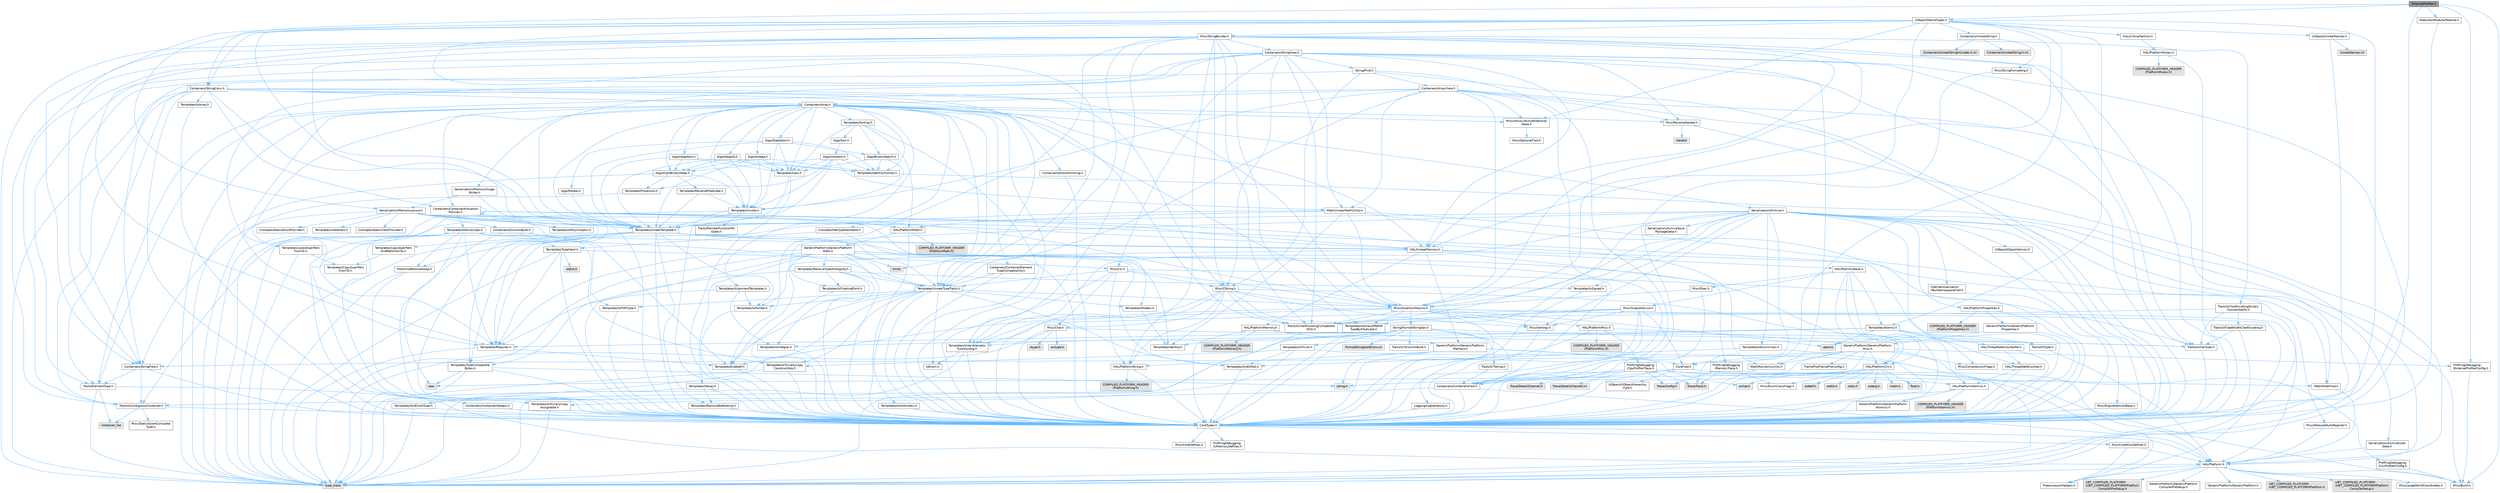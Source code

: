 digraph "ExternalProfiler.h"
{
 // INTERACTIVE_SVG=YES
 // LATEX_PDF_SIZE
  bgcolor="transparent";
  edge [fontname=Helvetica,fontsize=10,labelfontname=Helvetica,labelfontsize=10];
  node [fontname=Helvetica,fontsize=10,shape=box,height=0.2,width=0.4];
  Node1 [id="Node000001",label="ExternalProfiler.h",height=0.2,width=0.4,color="gray40", fillcolor="grey60", style="filled", fontcolor="black",tooltip=" "];
  Node1 -> Node2 [id="edge1_Node000001_Node000002",color="steelblue1",style="solid",tooltip=" "];
  Node2 [id="Node000002",label="Containers/StringConv.h",height=0.2,width=0.4,color="grey40", fillcolor="white", style="filled",URL="$d3/ddf/StringConv_8h.html",tooltip=" "];
  Node2 -> Node3 [id="edge2_Node000002_Node000003",color="steelblue1",style="solid",tooltip=" "];
  Node3 [id="Node000003",label="CoreTypes.h",height=0.2,width=0.4,color="grey40", fillcolor="white", style="filled",URL="$dc/dec/CoreTypes_8h.html",tooltip=" "];
  Node3 -> Node4 [id="edge3_Node000003_Node000004",color="steelblue1",style="solid",tooltip=" "];
  Node4 [id="Node000004",label="HAL/Platform.h",height=0.2,width=0.4,color="grey40", fillcolor="white", style="filled",URL="$d9/dd0/Platform_8h.html",tooltip=" "];
  Node4 -> Node5 [id="edge4_Node000004_Node000005",color="steelblue1",style="solid",tooltip=" "];
  Node5 [id="Node000005",label="Misc/Build.h",height=0.2,width=0.4,color="grey40", fillcolor="white", style="filled",URL="$d3/dbb/Build_8h.html",tooltip=" "];
  Node4 -> Node6 [id="edge5_Node000004_Node000006",color="steelblue1",style="solid",tooltip=" "];
  Node6 [id="Node000006",label="Misc/LargeWorldCoordinates.h",height=0.2,width=0.4,color="grey40", fillcolor="white", style="filled",URL="$d2/dcb/LargeWorldCoordinates_8h.html",tooltip=" "];
  Node4 -> Node7 [id="edge6_Node000004_Node000007",color="steelblue1",style="solid",tooltip=" "];
  Node7 [id="Node000007",label="type_traits",height=0.2,width=0.4,color="grey60", fillcolor="#E0E0E0", style="filled",tooltip=" "];
  Node4 -> Node8 [id="edge7_Node000004_Node000008",color="steelblue1",style="solid",tooltip=" "];
  Node8 [id="Node000008",label="PreprocessorHelpers.h",height=0.2,width=0.4,color="grey40", fillcolor="white", style="filled",URL="$db/ddb/PreprocessorHelpers_8h.html",tooltip=" "];
  Node4 -> Node9 [id="edge8_Node000004_Node000009",color="steelblue1",style="solid",tooltip=" "];
  Node9 [id="Node000009",label="UBT_COMPILED_PLATFORM\l/UBT_COMPILED_PLATFORMPlatform\lCompilerPreSetup.h",height=0.2,width=0.4,color="grey60", fillcolor="#E0E0E0", style="filled",tooltip=" "];
  Node4 -> Node10 [id="edge9_Node000004_Node000010",color="steelblue1",style="solid",tooltip=" "];
  Node10 [id="Node000010",label="GenericPlatform/GenericPlatform\lCompilerPreSetup.h",height=0.2,width=0.4,color="grey40", fillcolor="white", style="filled",URL="$d9/dc8/GenericPlatformCompilerPreSetup_8h.html",tooltip=" "];
  Node4 -> Node11 [id="edge10_Node000004_Node000011",color="steelblue1",style="solid",tooltip=" "];
  Node11 [id="Node000011",label="GenericPlatform/GenericPlatform.h",height=0.2,width=0.4,color="grey40", fillcolor="white", style="filled",URL="$d6/d84/GenericPlatform_8h.html",tooltip=" "];
  Node4 -> Node12 [id="edge11_Node000004_Node000012",color="steelblue1",style="solid",tooltip=" "];
  Node12 [id="Node000012",label="UBT_COMPILED_PLATFORM\l/UBT_COMPILED_PLATFORMPlatform.h",height=0.2,width=0.4,color="grey60", fillcolor="#E0E0E0", style="filled",tooltip=" "];
  Node4 -> Node13 [id="edge12_Node000004_Node000013",color="steelblue1",style="solid",tooltip=" "];
  Node13 [id="Node000013",label="UBT_COMPILED_PLATFORM\l/UBT_COMPILED_PLATFORMPlatform\lCompilerSetup.h",height=0.2,width=0.4,color="grey60", fillcolor="#E0E0E0", style="filled",tooltip=" "];
  Node3 -> Node14 [id="edge13_Node000003_Node000014",color="steelblue1",style="solid",tooltip=" "];
  Node14 [id="Node000014",label="ProfilingDebugging\l/UMemoryDefines.h",height=0.2,width=0.4,color="grey40", fillcolor="white", style="filled",URL="$d2/da2/UMemoryDefines_8h.html",tooltip=" "];
  Node3 -> Node15 [id="edge14_Node000003_Node000015",color="steelblue1",style="solid",tooltip=" "];
  Node15 [id="Node000015",label="Misc/CoreMiscDefines.h",height=0.2,width=0.4,color="grey40", fillcolor="white", style="filled",URL="$da/d38/CoreMiscDefines_8h.html",tooltip=" "];
  Node15 -> Node4 [id="edge15_Node000015_Node000004",color="steelblue1",style="solid",tooltip=" "];
  Node15 -> Node8 [id="edge16_Node000015_Node000008",color="steelblue1",style="solid",tooltip=" "];
  Node3 -> Node16 [id="edge17_Node000003_Node000016",color="steelblue1",style="solid",tooltip=" "];
  Node16 [id="Node000016",label="Misc/CoreDefines.h",height=0.2,width=0.4,color="grey40", fillcolor="white", style="filled",URL="$d3/dd2/CoreDefines_8h.html",tooltip=" "];
  Node2 -> Node17 [id="edge18_Node000002_Node000017",color="steelblue1",style="solid",tooltip=" "];
  Node17 [id="Node000017",label="Misc/AssertionMacros.h",height=0.2,width=0.4,color="grey40", fillcolor="white", style="filled",URL="$d0/dfa/AssertionMacros_8h.html",tooltip=" "];
  Node17 -> Node3 [id="edge19_Node000017_Node000003",color="steelblue1",style="solid",tooltip=" "];
  Node17 -> Node4 [id="edge20_Node000017_Node000004",color="steelblue1",style="solid",tooltip=" "];
  Node17 -> Node18 [id="edge21_Node000017_Node000018",color="steelblue1",style="solid",tooltip=" "];
  Node18 [id="Node000018",label="HAL/PlatformMisc.h",height=0.2,width=0.4,color="grey40", fillcolor="white", style="filled",URL="$d0/df5/PlatformMisc_8h.html",tooltip=" "];
  Node18 -> Node3 [id="edge22_Node000018_Node000003",color="steelblue1",style="solid",tooltip=" "];
  Node18 -> Node19 [id="edge23_Node000018_Node000019",color="steelblue1",style="solid",tooltip=" "];
  Node19 [id="Node000019",label="GenericPlatform/GenericPlatform\lMisc.h",height=0.2,width=0.4,color="grey40", fillcolor="white", style="filled",URL="$db/d9a/GenericPlatformMisc_8h.html",tooltip=" "];
  Node19 -> Node20 [id="edge24_Node000019_Node000020",color="steelblue1",style="solid",tooltip=" "];
  Node20 [id="Node000020",label="Containers/StringFwd.h",height=0.2,width=0.4,color="grey40", fillcolor="white", style="filled",URL="$df/d37/StringFwd_8h.html",tooltip=" "];
  Node20 -> Node3 [id="edge25_Node000020_Node000003",color="steelblue1",style="solid",tooltip=" "];
  Node20 -> Node21 [id="edge26_Node000020_Node000021",color="steelblue1",style="solid",tooltip=" "];
  Node21 [id="Node000021",label="Traits/ElementType.h",height=0.2,width=0.4,color="grey40", fillcolor="white", style="filled",URL="$d5/d4f/ElementType_8h.html",tooltip=" "];
  Node21 -> Node4 [id="edge27_Node000021_Node000004",color="steelblue1",style="solid",tooltip=" "];
  Node21 -> Node22 [id="edge28_Node000021_Node000022",color="steelblue1",style="solid",tooltip=" "];
  Node22 [id="Node000022",label="initializer_list",height=0.2,width=0.4,color="grey60", fillcolor="#E0E0E0", style="filled",tooltip=" "];
  Node21 -> Node7 [id="edge29_Node000021_Node000007",color="steelblue1",style="solid",tooltip=" "];
  Node20 -> Node23 [id="edge30_Node000020_Node000023",color="steelblue1",style="solid",tooltip=" "];
  Node23 [id="Node000023",label="Traits/IsContiguousContainer.h",height=0.2,width=0.4,color="grey40", fillcolor="white", style="filled",URL="$d5/d3c/IsContiguousContainer_8h.html",tooltip=" "];
  Node23 -> Node3 [id="edge31_Node000023_Node000003",color="steelblue1",style="solid",tooltip=" "];
  Node23 -> Node24 [id="edge32_Node000023_Node000024",color="steelblue1",style="solid",tooltip=" "];
  Node24 [id="Node000024",label="Misc/StaticAssertComplete\lType.h",height=0.2,width=0.4,color="grey40", fillcolor="white", style="filled",URL="$d5/d4e/StaticAssertCompleteType_8h.html",tooltip=" "];
  Node23 -> Node22 [id="edge33_Node000023_Node000022",color="steelblue1",style="solid",tooltip=" "];
  Node19 -> Node25 [id="edge34_Node000019_Node000025",color="steelblue1",style="solid",tooltip=" "];
  Node25 [id="Node000025",label="CoreFwd.h",height=0.2,width=0.4,color="grey40", fillcolor="white", style="filled",URL="$d1/d1e/CoreFwd_8h.html",tooltip=" "];
  Node25 -> Node3 [id="edge35_Node000025_Node000003",color="steelblue1",style="solid",tooltip=" "];
  Node25 -> Node26 [id="edge36_Node000025_Node000026",color="steelblue1",style="solid",tooltip=" "];
  Node26 [id="Node000026",label="Containers/ContainersFwd.h",height=0.2,width=0.4,color="grey40", fillcolor="white", style="filled",URL="$d4/d0a/ContainersFwd_8h.html",tooltip=" "];
  Node26 -> Node4 [id="edge37_Node000026_Node000004",color="steelblue1",style="solid",tooltip=" "];
  Node26 -> Node3 [id="edge38_Node000026_Node000003",color="steelblue1",style="solid",tooltip=" "];
  Node26 -> Node23 [id="edge39_Node000026_Node000023",color="steelblue1",style="solid",tooltip=" "];
  Node25 -> Node27 [id="edge40_Node000025_Node000027",color="steelblue1",style="solid",tooltip=" "];
  Node27 [id="Node000027",label="Math/MathFwd.h",height=0.2,width=0.4,color="grey40", fillcolor="white", style="filled",URL="$d2/d10/MathFwd_8h.html",tooltip=" "];
  Node27 -> Node4 [id="edge41_Node000027_Node000004",color="steelblue1",style="solid",tooltip=" "];
  Node25 -> Node28 [id="edge42_Node000025_Node000028",color="steelblue1",style="solid",tooltip=" "];
  Node28 [id="Node000028",label="UObject/UObjectHierarchy\lFwd.h",height=0.2,width=0.4,color="grey40", fillcolor="white", style="filled",URL="$d3/d13/UObjectHierarchyFwd_8h.html",tooltip=" "];
  Node19 -> Node3 [id="edge43_Node000019_Node000003",color="steelblue1",style="solid",tooltip=" "];
  Node19 -> Node29 [id="edge44_Node000019_Node000029",color="steelblue1",style="solid",tooltip=" "];
  Node29 [id="Node000029",label="FramePro/FrameProConfig.h",height=0.2,width=0.4,color="grey40", fillcolor="white", style="filled",URL="$d7/d90/FrameProConfig_8h.html",tooltip=" "];
  Node19 -> Node30 [id="edge45_Node000019_Node000030",color="steelblue1",style="solid",tooltip=" "];
  Node30 [id="Node000030",label="HAL/PlatformCrt.h",height=0.2,width=0.4,color="grey40", fillcolor="white", style="filled",URL="$d8/d75/PlatformCrt_8h.html",tooltip=" "];
  Node30 -> Node31 [id="edge46_Node000030_Node000031",color="steelblue1",style="solid",tooltip=" "];
  Node31 [id="Node000031",label="new",height=0.2,width=0.4,color="grey60", fillcolor="#E0E0E0", style="filled",tooltip=" "];
  Node30 -> Node32 [id="edge47_Node000030_Node000032",color="steelblue1",style="solid",tooltip=" "];
  Node32 [id="Node000032",label="wchar.h",height=0.2,width=0.4,color="grey60", fillcolor="#E0E0E0", style="filled",tooltip=" "];
  Node30 -> Node33 [id="edge48_Node000030_Node000033",color="steelblue1",style="solid",tooltip=" "];
  Node33 [id="Node000033",label="stddef.h",height=0.2,width=0.4,color="grey60", fillcolor="#E0E0E0", style="filled",tooltip=" "];
  Node30 -> Node34 [id="edge49_Node000030_Node000034",color="steelblue1",style="solid",tooltip=" "];
  Node34 [id="Node000034",label="stdlib.h",height=0.2,width=0.4,color="grey60", fillcolor="#E0E0E0", style="filled",tooltip=" "];
  Node30 -> Node35 [id="edge50_Node000030_Node000035",color="steelblue1",style="solid",tooltip=" "];
  Node35 [id="Node000035",label="stdio.h",height=0.2,width=0.4,color="grey60", fillcolor="#E0E0E0", style="filled",tooltip=" "];
  Node30 -> Node36 [id="edge51_Node000030_Node000036",color="steelblue1",style="solid",tooltip=" "];
  Node36 [id="Node000036",label="stdarg.h",height=0.2,width=0.4,color="grey60", fillcolor="#E0E0E0", style="filled",tooltip=" "];
  Node30 -> Node37 [id="edge52_Node000030_Node000037",color="steelblue1",style="solid",tooltip=" "];
  Node37 [id="Node000037",label="math.h",height=0.2,width=0.4,color="grey60", fillcolor="#E0E0E0", style="filled",tooltip=" "];
  Node30 -> Node38 [id="edge53_Node000030_Node000038",color="steelblue1",style="solid",tooltip=" "];
  Node38 [id="Node000038",label="float.h",height=0.2,width=0.4,color="grey60", fillcolor="#E0E0E0", style="filled",tooltip=" "];
  Node30 -> Node39 [id="edge54_Node000030_Node000039",color="steelblue1",style="solid",tooltip=" "];
  Node39 [id="Node000039",label="string.h",height=0.2,width=0.4,color="grey60", fillcolor="#E0E0E0", style="filled",tooltip=" "];
  Node19 -> Node40 [id="edge55_Node000019_Node000040",color="steelblue1",style="solid",tooltip=" "];
  Node40 [id="Node000040",label="Math/NumericLimits.h",height=0.2,width=0.4,color="grey40", fillcolor="white", style="filled",URL="$df/d1b/NumericLimits_8h.html",tooltip=" "];
  Node40 -> Node3 [id="edge56_Node000040_Node000003",color="steelblue1",style="solid",tooltip=" "];
  Node19 -> Node41 [id="edge57_Node000019_Node000041",color="steelblue1",style="solid",tooltip=" "];
  Node41 [id="Node000041",label="Misc/CompressionFlags.h",height=0.2,width=0.4,color="grey40", fillcolor="white", style="filled",URL="$d9/d76/CompressionFlags_8h.html",tooltip=" "];
  Node19 -> Node42 [id="edge58_Node000019_Node000042",color="steelblue1",style="solid",tooltip=" "];
  Node42 [id="Node000042",label="Misc/EnumClassFlags.h",height=0.2,width=0.4,color="grey40", fillcolor="white", style="filled",URL="$d8/de7/EnumClassFlags_8h.html",tooltip=" "];
  Node19 -> Node43 [id="edge59_Node000019_Node000043",color="steelblue1",style="solid",tooltip=" "];
  Node43 [id="Node000043",label="ProfilingDebugging\l/CsvProfilerConfig.h",height=0.2,width=0.4,color="grey40", fillcolor="white", style="filled",URL="$d3/d88/CsvProfilerConfig_8h.html",tooltip=" "];
  Node43 -> Node5 [id="edge60_Node000043_Node000005",color="steelblue1",style="solid",tooltip=" "];
  Node19 -> Node44 [id="edge61_Node000019_Node000044",color="steelblue1",style="solid",tooltip=" "];
  Node44 [id="Node000044",label="ProfilingDebugging\l/ExternalProfilerConfig.h",height=0.2,width=0.4,color="grey40", fillcolor="white", style="filled",URL="$d3/dbb/ExternalProfilerConfig_8h.html",tooltip=" "];
  Node44 -> Node5 [id="edge62_Node000044_Node000005",color="steelblue1",style="solid",tooltip=" "];
  Node18 -> Node45 [id="edge63_Node000018_Node000045",color="steelblue1",style="solid",tooltip=" "];
  Node45 [id="Node000045",label="COMPILED_PLATFORM_HEADER\l(PlatformMisc.h)",height=0.2,width=0.4,color="grey60", fillcolor="#E0E0E0", style="filled",tooltip=" "];
  Node18 -> Node46 [id="edge64_Node000018_Node000046",color="steelblue1",style="solid",tooltip=" "];
  Node46 [id="Node000046",label="ProfilingDebugging\l/CpuProfilerTrace.h",height=0.2,width=0.4,color="grey40", fillcolor="white", style="filled",URL="$da/dcb/CpuProfilerTrace_8h.html",tooltip=" "];
  Node46 -> Node3 [id="edge65_Node000046_Node000003",color="steelblue1",style="solid",tooltip=" "];
  Node46 -> Node26 [id="edge66_Node000046_Node000026",color="steelblue1",style="solid",tooltip=" "];
  Node46 -> Node47 [id="edge67_Node000046_Node000047",color="steelblue1",style="solid",tooltip=" "];
  Node47 [id="Node000047",label="HAL/PlatformAtomics.h",height=0.2,width=0.4,color="grey40", fillcolor="white", style="filled",URL="$d3/d36/PlatformAtomics_8h.html",tooltip=" "];
  Node47 -> Node3 [id="edge68_Node000047_Node000003",color="steelblue1",style="solid",tooltip=" "];
  Node47 -> Node48 [id="edge69_Node000047_Node000048",color="steelblue1",style="solid",tooltip=" "];
  Node48 [id="Node000048",label="GenericPlatform/GenericPlatform\lAtomics.h",height=0.2,width=0.4,color="grey40", fillcolor="white", style="filled",URL="$da/d72/GenericPlatformAtomics_8h.html",tooltip=" "];
  Node48 -> Node3 [id="edge70_Node000048_Node000003",color="steelblue1",style="solid",tooltip=" "];
  Node47 -> Node49 [id="edge71_Node000047_Node000049",color="steelblue1",style="solid",tooltip=" "];
  Node49 [id="Node000049",label="COMPILED_PLATFORM_HEADER\l(PlatformAtomics.h)",height=0.2,width=0.4,color="grey60", fillcolor="#E0E0E0", style="filled",tooltip=" "];
  Node46 -> Node8 [id="edge72_Node000046_Node000008",color="steelblue1",style="solid",tooltip=" "];
  Node46 -> Node5 [id="edge73_Node000046_Node000005",color="steelblue1",style="solid",tooltip=" "];
  Node46 -> Node50 [id="edge74_Node000046_Node000050",color="steelblue1",style="solid",tooltip=" "];
  Node50 [id="Node000050",label="Trace/Config.h",height=0.2,width=0.4,color="grey60", fillcolor="#E0E0E0", style="filled",tooltip=" "];
  Node46 -> Node51 [id="edge75_Node000046_Node000051",color="steelblue1",style="solid",tooltip=" "];
  Node51 [id="Node000051",label="Trace/Detail/Channel.h",height=0.2,width=0.4,color="grey60", fillcolor="#E0E0E0", style="filled",tooltip=" "];
  Node46 -> Node52 [id="edge76_Node000046_Node000052",color="steelblue1",style="solid",tooltip=" "];
  Node52 [id="Node000052",label="Trace/Detail/Channel.inl",height=0.2,width=0.4,color="grey60", fillcolor="#E0E0E0", style="filled",tooltip=" "];
  Node46 -> Node53 [id="edge77_Node000046_Node000053",color="steelblue1",style="solid",tooltip=" "];
  Node53 [id="Node000053",label="Trace/Trace.h",height=0.2,width=0.4,color="grey60", fillcolor="#E0E0E0", style="filled",tooltip=" "];
  Node17 -> Node8 [id="edge78_Node000017_Node000008",color="steelblue1",style="solid",tooltip=" "];
  Node17 -> Node54 [id="edge79_Node000017_Node000054",color="steelblue1",style="solid",tooltip=" "];
  Node54 [id="Node000054",label="Templates/EnableIf.h",height=0.2,width=0.4,color="grey40", fillcolor="white", style="filled",URL="$d7/d60/EnableIf_8h.html",tooltip=" "];
  Node54 -> Node3 [id="edge80_Node000054_Node000003",color="steelblue1",style="solid",tooltip=" "];
  Node17 -> Node55 [id="edge81_Node000017_Node000055",color="steelblue1",style="solid",tooltip=" "];
  Node55 [id="Node000055",label="Templates/IsArrayOrRefOf\lTypeByPredicate.h",height=0.2,width=0.4,color="grey40", fillcolor="white", style="filled",URL="$d6/da1/IsArrayOrRefOfTypeByPredicate_8h.html",tooltip=" "];
  Node55 -> Node3 [id="edge82_Node000055_Node000003",color="steelblue1",style="solid",tooltip=" "];
  Node17 -> Node56 [id="edge83_Node000017_Node000056",color="steelblue1",style="solid",tooltip=" "];
  Node56 [id="Node000056",label="Templates/IsValidVariadic\lFunctionArg.h",height=0.2,width=0.4,color="grey40", fillcolor="white", style="filled",URL="$d0/dc8/IsValidVariadicFunctionArg_8h.html",tooltip=" "];
  Node56 -> Node3 [id="edge84_Node000056_Node000003",color="steelblue1",style="solid",tooltip=" "];
  Node56 -> Node57 [id="edge85_Node000056_Node000057",color="steelblue1",style="solid",tooltip=" "];
  Node57 [id="Node000057",label="IsEnum.h",height=0.2,width=0.4,color="grey40", fillcolor="white", style="filled",URL="$d4/de5/IsEnum_8h.html",tooltip=" "];
  Node56 -> Node7 [id="edge86_Node000056_Node000007",color="steelblue1",style="solid",tooltip=" "];
  Node17 -> Node58 [id="edge87_Node000017_Node000058",color="steelblue1",style="solid",tooltip=" "];
  Node58 [id="Node000058",label="Traits/IsCharEncodingCompatible\lWith.h",height=0.2,width=0.4,color="grey40", fillcolor="white", style="filled",URL="$df/dd1/IsCharEncodingCompatibleWith_8h.html",tooltip=" "];
  Node58 -> Node7 [id="edge88_Node000058_Node000007",color="steelblue1",style="solid",tooltip=" "];
  Node58 -> Node59 [id="edge89_Node000058_Node000059",color="steelblue1",style="solid",tooltip=" "];
  Node59 [id="Node000059",label="Traits/IsCharType.h",height=0.2,width=0.4,color="grey40", fillcolor="white", style="filled",URL="$db/d51/IsCharType_8h.html",tooltip=" "];
  Node59 -> Node3 [id="edge90_Node000059_Node000003",color="steelblue1",style="solid",tooltip=" "];
  Node17 -> Node60 [id="edge91_Node000017_Node000060",color="steelblue1",style="solid",tooltip=" "];
  Node60 [id="Node000060",label="Misc/VarArgs.h",height=0.2,width=0.4,color="grey40", fillcolor="white", style="filled",URL="$d5/d6f/VarArgs_8h.html",tooltip=" "];
  Node60 -> Node3 [id="edge92_Node000060_Node000003",color="steelblue1",style="solid",tooltip=" "];
  Node17 -> Node61 [id="edge93_Node000017_Node000061",color="steelblue1",style="solid",tooltip=" "];
  Node61 [id="Node000061",label="String/FormatStringSan.h",height=0.2,width=0.4,color="grey40", fillcolor="white", style="filled",URL="$d3/d8b/FormatStringSan_8h.html",tooltip=" "];
  Node61 -> Node7 [id="edge94_Node000061_Node000007",color="steelblue1",style="solid",tooltip=" "];
  Node61 -> Node3 [id="edge95_Node000061_Node000003",color="steelblue1",style="solid",tooltip=" "];
  Node61 -> Node62 [id="edge96_Node000061_Node000062",color="steelblue1",style="solid",tooltip=" "];
  Node62 [id="Node000062",label="Templates/Requires.h",height=0.2,width=0.4,color="grey40", fillcolor="white", style="filled",URL="$dc/d96/Requires_8h.html",tooltip=" "];
  Node62 -> Node54 [id="edge97_Node000062_Node000054",color="steelblue1",style="solid",tooltip=" "];
  Node62 -> Node7 [id="edge98_Node000062_Node000007",color="steelblue1",style="solid",tooltip=" "];
  Node61 -> Node63 [id="edge99_Node000061_Node000063",color="steelblue1",style="solid",tooltip=" "];
  Node63 [id="Node000063",label="Templates/Identity.h",height=0.2,width=0.4,color="grey40", fillcolor="white", style="filled",URL="$d0/dd5/Identity_8h.html",tooltip=" "];
  Node61 -> Node56 [id="edge100_Node000061_Node000056",color="steelblue1",style="solid",tooltip=" "];
  Node61 -> Node59 [id="edge101_Node000061_Node000059",color="steelblue1",style="solid",tooltip=" "];
  Node61 -> Node64 [id="edge102_Node000061_Node000064",color="steelblue1",style="solid",tooltip=" "];
  Node64 [id="Node000064",label="Traits/IsTEnumAsByte.h",height=0.2,width=0.4,color="grey40", fillcolor="white", style="filled",URL="$d1/de6/IsTEnumAsByte_8h.html",tooltip=" "];
  Node61 -> Node65 [id="edge103_Node000061_Node000065",color="steelblue1",style="solid",tooltip=" "];
  Node65 [id="Node000065",label="Traits/IsTString.h",height=0.2,width=0.4,color="grey40", fillcolor="white", style="filled",URL="$d0/df8/IsTString_8h.html",tooltip=" "];
  Node65 -> Node26 [id="edge104_Node000065_Node000026",color="steelblue1",style="solid",tooltip=" "];
  Node61 -> Node26 [id="edge105_Node000061_Node000026",color="steelblue1",style="solid",tooltip=" "];
  Node61 -> Node66 [id="edge106_Node000061_Node000066",color="steelblue1",style="solid",tooltip=" "];
  Node66 [id="Node000066",label="FormatStringSanErrors.inl",height=0.2,width=0.4,color="grey60", fillcolor="#E0E0E0", style="filled",tooltip=" "];
  Node17 -> Node67 [id="edge107_Node000017_Node000067",color="steelblue1",style="solid",tooltip=" "];
  Node67 [id="Node000067",label="atomic",height=0.2,width=0.4,color="grey60", fillcolor="#E0E0E0", style="filled",tooltip=" "];
  Node2 -> Node68 [id="edge108_Node000002_Node000068",color="steelblue1",style="solid",tooltip=" "];
  Node68 [id="Node000068",label="Containers/ContainerAllocation\lPolicies.h",height=0.2,width=0.4,color="grey40", fillcolor="white", style="filled",URL="$d7/dff/ContainerAllocationPolicies_8h.html",tooltip=" "];
  Node68 -> Node3 [id="edge109_Node000068_Node000003",color="steelblue1",style="solid",tooltip=" "];
  Node68 -> Node69 [id="edge110_Node000068_Node000069",color="steelblue1",style="solid",tooltip=" "];
  Node69 [id="Node000069",label="Containers/ContainerHelpers.h",height=0.2,width=0.4,color="grey40", fillcolor="white", style="filled",URL="$d7/d33/ContainerHelpers_8h.html",tooltip=" "];
  Node69 -> Node3 [id="edge111_Node000069_Node000003",color="steelblue1",style="solid",tooltip=" "];
  Node68 -> Node68 [id="edge112_Node000068_Node000068",color="steelblue1",style="solid",tooltip=" "];
  Node68 -> Node70 [id="edge113_Node000068_Node000070",color="steelblue1",style="solid",tooltip=" "];
  Node70 [id="Node000070",label="HAL/PlatformMath.h",height=0.2,width=0.4,color="grey40", fillcolor="white", style="filled",URL="$dc/d53/PlatformMath_8h.html",tooltip=" "];
  Node70 -> Node3 [id="edge114_Node000070_Node000003",color="steelblue1",style="solid",tooltip=" "];
  Node70 -> Node71 [id="edge115_Node000070_Node000071",color="steelblue1",style="solid",tooltip=" "];
  Node71 [id="Node000071",label="GenericPlatform/GenericPlatform\lMath.h",height=0.2,width=0.4,color="grey40", fillcolor="white", style="filled",URL="$d5/d79/GenericPlatformMath_8h.html",tooltip=" "];
  Node71 -> Node3 [id="edge116_Node000071_Node000003",color="steelblue1",style="solid",tooltip=" "];
  Node71 -> Node26 [id="edge117_Node000071_Node000026",color="steelblue1",style="solid",tooltip=" "];
  Node71 -> Node30 [id="edge118_Node000071_Node000030",color="steelblue1",style="solid",tooltip=" "];
  Node71 -> Node72 [id="edge119_Node000071_Node000072",color="steelblue1",style="solid",tooltip=" "];
  Node72 [id="Node000072",label="Templates/AndOrNot.h",height=0.2,width=0.4,color="grey40", fillcolor="white", style="filled",URL="$db/d0a/AndOrNot_8h.html",tooltip=" "];
  Node72 -> Node3 [id="edge120_Node000072_Node000003",color="steelblue1",style="solid",tooltip=" "];
  Node71 -> Node73 [id="edge121_Node000071_Node000073",color="steelblue1",style="solid",tooltip=" "];
  Node73 [id="Node000073",label="Templates/Decay.h",height=0.2,width=0.4,color="grey40", fillcolor="white", style="filled",URL="$dd/d0f/Decay_8h.html",tooltip=" "];
  Node73 -> Node3 [id="edge122_Node000073_Node000003",color="steelblue1",style="solid",tooltip=" "];
  Node73 -> Node74 [id="edge123_Node000073_Node000074",color="steelblue1",style="solid",tooltip=" "];
  Node74 [id="Node000074",label="Templates/RemoveReference.h",height=0.2,width=0.4,color="grey40", fillcolor="white", style="filled",URL="$da/dbe/RemoveReference_8h.html",tooltip=" "];
  Node74 -> Node3 [id="edge124_Node000074_Node000003",color="steelblue1",style="solid",tooltip=" "];
  Node73 -> Node7 [id="edge125_Node000073_Node000007",color="steelblue1",style="solid",tooltip=" "];
  Node71 -> Node75 [id="edge126_Node000071_Node000075",color="steelblue1",style="solid",tooltip=" "];
  Node75 [id="Node000075",label="Templates/IsFloatingPoint.h",height=0.2,width=0.4,color="grey40", fillcolor="white", style="filled",URL="$d3/d11/IsFloatingPoint_8h.html",tooltip=" "];
  Node75 -> Node3 [id="edge127_Node000075_Node000003",color="steelblue1",style="solid",tooltip=" "];
  Node71 -> Node76 [id="edge128_Node000071_Node000076",color="steelblue1",style="solid",tooltip=" "];
  Node76 [id="Node000076",label="Templates/UnrealTypeTraits.h",height=0.2,width=0.4,color="grey40", fillcolor="white", style="filled",URL="$d2/d2d/UnrealTypeTraits_8h.html",tooltip=" "];
  Node76 -> Node3 [id="edge129_Node000076_Node000003",color="steelblue1",style="solid",tooltip=" "];
  Node76 -> Node77 [id="edge130_Node000076_Node000077",color="steelblue1",style="solid",tooltip=" "];
  Node77 [id="Node000077",label="Templates/IsPointer.h",height=0.2,width=0.4,color="grey40", fillcolor="white", style="filled",URL="$d7/d05/IsPointer_8h.html",tooltip=" "];
  Node77 -> Node3 [id="edge131_Node000077_Node000003",color="steelblue1",style="solid",tooltip=" "];
  Node76 -> Node17 [id="edge132_Node000076_Node000017",color="steelblue1",style="solid",tooltip=" "];
  Node76 -> Node72 [id="edge133_Node000076_Node000072",color="steelblue1",style="solid",tooltip=" "];
  Node76 -> Node54 [id="edge134_Node000076_Node000054",color="steelblue1",style="solid",tooltip=" "];
  Node76 -> Node78 [id="edge135_Node000076_Node000078",color="steelblue1",style="solid",tooltip=" "];
  Node78 [id="Node000078",label="Templates/IsArithmetic.h",height=0.2,width=0.4,color="grey40", fillcolor="white", style="filled",URL="$d2/d5d/IsArithmetic_8h.html",tooltip=" "];
  Node78 -> Node3 [id="edge136_Node000078_Node000003",color="steelblue1",style="solid",tooltip=" "];
  Node76 -> Node57 [id="edge137_Node000076_Node000057",color="steelblue1",style="solid",tooltip=" "];
  Node76 -> Node79 [id="edge138_Node000076_Node000079",color="steelblue1",style="solid",tooltip=" "];
  Node79 [id="Node000079",label="Templates/Models.h",height=0.2,width=0.4,color="grey40", fillcolor="white", style="filled",URL="$d3/d0c/Models_8h.html",tooltip=" "];
  Node79 -> Node63 [id="edge139_Node000079_Node000063",color="steelblue1",style="solid",tooltip=" "];
  Node76 -> Node80 [id="edge140_Node000076_Node000080",color="steelblue1",style="solid",tooltip=" "];
  Node80 [id="Node000080",label="Templates/IsPODType.h",height=0.2,width=0.4,color="grey40", fillcolor="white", style="filled",URL="$d7/db1/IsPODType_8h.html",tooltip=" "];
  Node80 -> Node3 [id="edge141_Node000080_Node000003",color="steelblue1",style="solid",tooltip=" "];
  Node76 -> Node81 [id="edge142_Node000076_Node000081",color="steelblue1",style="solid",tooltip=" "];
  Node81 [id="Node000081",label="Templates/IsUECoreType.h",height=0.2,width=0.4,color="grey40", fillcolor="white", style="filled",URL="$d1/db8/IsUECoreType_8h.html",tooltip=" "];
  Node81 -> Node3 [id="edge143_Node000081_Node000003",color="steelblue1",style="solid",tooltip=" "];
  Node81 -> Node7 [id="edge144_Node000081_Node000007",color="steelblue1",style="solid",tooltip=" "];
  Node76 -> Node82 [id="edge145_Node000076_Node000082",color="steelblue1",style="solid",tooltip=" "];
  Node82 [id="Node000082",label="Templates/IsTriviallyCopy\lConstructible.h",height=0.2,width=0.4,color="grey40", fillcolor="white", style="filled",URL="$d3/d78/IsTriviallyCopyConstructible_8h.html",tooltip=" "];
  Node82 -> Node3 [id="edge146_Node000082_Node000003",color="steelblue1",style="solid",tooltip=" "];
  Node82 -> Node7 [id="edge147_Node000082_Node000007",color="steelblue1",style="solid",tooltip=" "];
  Node71 -> Node62 [id="edge148_Node000071_Node000062",color="steelblue1",style="solid",tooltip=" "];
  Node71 -> Node83 [id="edge149_Node000071_Node000083",color="steelblue1",style="solid",tooltip=" "];
  Node83 [id="Node000083",label="Templates/ResolveTypeAmbiguity.h",height=0.2,width=0.4,color="grey40", fillcolor="white", style="filled",URL="$df/d1f/ResolveTypeAmbiguity_8h.html",tooltip=" "];
  Node83 -> Node3 [id="edge150_Node000083_Node000003",color="steelblue1",style="solid",tooltip=" "];
  Node83 -> Node75 [id="edge151_Node000083_Node000075",color="steelblue1",style="solid",tooltip=" "];
  Node83 -> Node76 [id="edge152_Node000083_Node000076",color="steelblue1",style="solid",tooltip=" "];
  Node83 -> Node84 [id="edge153_Node000083_Node000084",color="steelblue1",style="solid",tooltip=" "];
  Node84 [id="Node000084",label="Templates/IsSigned.h",height=0.2,width=0.4,color="grey40", fillcolor="white", style="filled",URL="$d8/dd8/IsSigned_8h.html",tooltip=" "];
  Node84 -> Node3 [id="edge154_Node000084_Node000003",color="steelblue1",style="solid",tooltip=" "];
  Node83 -> Node85 [id="edge155_Node000083_Node000085",color="steelblue1",style="solid",tooltip=" "];
  Node85 [id="Node000085",label="Templates/IsIntegral.h",height=0.2,width=0.4,color="grey40", fillcolor="white", style="filled",URL="$da/d64/IsIntegral_8h.html",tooltip=" "];
  Node85 -> Node3 [id="edge156_Node000085_Node000003",color="steelblue1",style="solid",tooltip=" "];
  Node83 -> Node62 [id="edge157_Node000083_Node000062",color="steelblue1",style="solid",tooltip=" "];
  Node71 -> Node86 [id="edge158_Node000071_Node000086",color="steelblue1",style="solid",tooltip=" "];
  Node86 [id="Node000086",label="Templates/TypeCompatible\lBytes.h",height=0.2,width=0.4,color="grey40", fillcolor="white", style="filled",URL="$df/d0a/TypeCompatibleBytes_8h.html",tooltip=" "];
  Node86 -> Node3 [id="edge159_Node000086_Node000003",color="steelblue1",style="solid",tooltip=" "];
  Node86 -> Node39 [id="edge160_Node000086_Node000039",color="steelblue1",style="solid",tooltip=" "];
  Node86 -> Node31 [id="edge161_Node000086_Node000031",color="steelblue1",style="solid",tooltip=" "];
  Node86 -> Node7 [id="edge162_Node000086_Node000007",color="steelblue1",style="solid",tooltip=" "];
  Node71 -> Node87 [id="edge163_Node000071_Node000087",color="steelblue1",style="solid",tooltip=" "];
  Node87 [id="Node000087",label="limits",height=0.2,width=0.4,color="grey60", fillcolor="#E0E0E0", style="filled",tooltip=" "];
  Node71 -> Node7 [id="edge164_Node000071_Node000007",color="steelblue1",style="solid",tooltip=" "];
  Node70 -> Node88 [id="edge165_Node000070_Node000088",color="steelblue1",style="solid",tooltip=" "];
  Node88 [id="Node000088",label="COMPILED_PLATFORM_HEADER\l(PlatformMath.h)",height=0.2,width=0.4,color="grey60", fillcolor="#E0E0E0", style="filled",tooltip=" "];
  Node68 -> Node89 [id="edge166_Node000068_Node000089",color="steelblue1",style="solid",tooltip=" "];
  Node89 [id="Node000089",label="HAL/UnrealMemory.h",height=0.2,width=0.4,color="grey40", fillcolor="white", style="filled",URL="$d9/d96/UnrealMemory_8h.html",tooltip=" "];
  Node89 -> Node3 [id="edge167_Node000089_Node000003",color="steelblue1",style="solid",tooltip=" "];
  Node89 -> Node90 [id="edge168_Node000089_Node000090",color="steelblue1",style="solid",tooltip=" "];
  Node90 [id="Node000090",label="GenericPlatform/GenericPlatform\lMemory.h",height=0.2,width=0.4,color="grey40", fillcolor="white", style="filled",URL="$dd/d22/GenericPlatformMemory_8h.html",tooltip=" "];
  Node90 -> Node25 [id="edge169_Node000090_Node000025",color="steelblue1",style="solid",tooltip=" "];
  Node90 -> Node3 [id="edge170_Node000090_Node000003",color="steelblue1",style="solid",tooltip=" "];
  Node90 -> Node91 [id="edge171_Node000090_Node000091",color="steelblue1",style="solid",tooltip=" "];
  Node91 [id="Node000091",label="HAL/PlatformString.h",height=0.2,width=0.4,color="grey40", fillcolor="white", style="filled",URL="$db/db5/PlatformString_8h.html",tooltip=" "];
  Node91 -> Node3 [id="edge172_Node000091_Node000003",color="steelblue1",style="solid",tooltip=" "];
  Node91 -> Node92 [id="edge173_Node000091_Node000092",color="steelblue1",style="solid",tooltip=" "];
  Node92 [id="Node000092",label="COMPILED_PLATFORM_HEADER\l(PlatformString.h)",height=0.2,width=0.4,color="grey60", fillcolor="#E0E0E0", style="filled",tooltip=" "];
  Node90 -> Node39 [id="edge174_Node000090_Node000039",color="steelblue1",style="solid",tooltip=" "];
  Node90 -> Node32 [id="edge175_Node000090_Node000032",color="steelblue1",style="solid",tooltip=" "];
  Node89 -> Node93 [id="edge176_Node000089_Node000093",color="steelblue1",style="solid",tooltip=" "];
  Node93 [id="Node000093",label="HAL/MemoryBase.h",height=0.2,width=0.4,color="grey40", fillcolor="white", style="filled",URL="$d6/d9f/MemoryBase_8h.html",tooltip=" "];
  Node93 -> Node3 [id="edge177_Node000093_Node000003",color="steelblue1",style="solid",tooltip=" "];
  Node93 -> Node47 [id="edge178_Node000093_Node000047",color="steelblue1",style="solid",tooltip=" "];
  Node93 -> Node30 [id="edge179_Node000093_Node000030",color="steelblue1",style="solid",tooltip=" "];
  Node93 -> Node94 [id="edge180_Node000093_Node000094",color="steelblue1",style="solid",tooltip=" "];
  Node94 [id="Node000094",label="Misc/Exec.h",height=0.2,width=0.4,color="grey40", fillcolor="white", style="filled",URL="$de/ddb/Exec_8h.html",tooltip=" "];
  Node94 -> Node3 [id="edge181_Node000094_Node000003",color="steelblue1",style="solid",tooltip=" "];
  Node94 -> Node17 [id="edge182_Node000094_Node000017",color="steelblue1",style="solid",tooltip=" "];
  Node93 -> Node95 [id="edge183_Node000093_Node000095",color="steelblue1",style="solid",tooltip=" "];
  Node95 [id="Node000095",label="Misc/OutputDevice.h",height=0.2,width=0.4,color="grey40", fillcolor="white", style="filled",URL="$d7/d32/OutputDevice_8h.html",tooltip=" "];
  Node95 -> Node25 [id="edge184_Node000095_Node000025",color="steelblue1",style="solid",tooltip=" "];
  Node95 -> Node3 [id="edge185_Node000095_Node000003",color="steelblue1",style="solid",tooltip=" "];
  Node95 -> Node96 [id="edge186_Node000095_Node000096",color="steelblue1",style="solid",tooltip=" "];
  Node96 [id="Node000096",label="Logging/LogVerbosity.h",height=0.2,width=0.4,color="grey40", fillcolor="white", style="filled",URL="$d2/d8f/LogVerbosity_8h.html",tooltip=" "];
  Node96 -> Node3 [id="edge187_Node000096_Node000003",color="steelblue1",style="solid",tooltip=" "];
  Node95 -> Node60 [id="edge188_Node000095_Node000060",color="steelblue1",style="solid",tooltip=" "];
  Node95 -> Node55 [id="edge189_Node000095_Node000055",color="steelblue1",style="solid",tooltip=" "];
  Node95 -> Node56 [id="edge190_Node000095_Node000056",color="steelblue1",style="solid",tooltip=" "];
  Node95 -> Node58 [id="edge191_Node000095_Node000058",color="steelblue1",style="solid",tooltip=" "];
  Node93 -> Node97 [id="edge192_Node000093_Node000097",color="steelblue1",style="solid",tooltip=" "];
  Node97 [id="Node000097",label="Templates/Atomic.h",height=0.2,width=0.4,color="grey40", fillcolor="white", style="filled",URL="$d3/d91/Atomic_8h.html",tooltip=" "];
  Node97 -> Node98 [id="edge193_Node000097_Node000098",color="steelblue1",style="solid",tooltip=" "];
  Node98 [id="Node000098",label="HAL/ThreadSafeCounter.h",height=0.2,width=0.4,color="grey40", fillcolor="white", style="filled",URL="$dc/dc9/ThreadSafeCounter_8h.html",tooltip=" "];
  Node98 -> Node3 [id="edge194_Node000098_Node000003",color="steelblue1",style="solid",tooltip=" "];
  Node98 -> Node47 [id="edge195_Node000098_Node000047",color="steelblue1",style="solid",tooltip=" "];
  Node97 -> Node99 [id="edge196_Node000097_Node000099",color="steelblue1",style="solid",tooltip=" "];
  Node99 [id="Node000099",label="HAL/ThreadSafeCounter64.h",height=0.2,width=0.4,color="grey40", fillcolor="white", style="filled",URL="$d0/d12/ThreadSafeCounter64_8h.html",tooltip=" "];
  Node99 -> Node3 [id="edge197_Node000099_Node000003",color="steelblue1",style="solid",tooltip=" "];
  Node99 -> Node98 [id="edge198_Node000099_Node000098",color="steelblue1",style="solid",tooltip=" "];
  Node97 -> Node85 [id="edge199_Node000097_Node000085",color="steelblue1",style="solid",tooltip=" "];
  Node97 -> Node100 [id="edge200_Node000097_Node000100",color="steelblue1",style="solid",tooltip=" "];
  Node100 [id="Node000100",label="Templates/IsTrivial.h",height=0.2,width=0.4,color="grey40", fillcolor="white", style="filled",URL="$da/d4c/IsTrivial_8h.html",tooltip=" "];
  Node100 -> Node72 [id="edge201_Node000100_Node000072",color="steelblue1",style="solid",tooltip=" "];
  Node100 -> Node82 [id="edge202_Node000100_Node000082",color="steelblue1",style="solid",tooltip=" "];
  Node100 -> Node101 [id="edge203_Node000100_Node000101",color="steelblue1",style="solid",tooltip=" "];
  Node101 [id="Node000101",label="Templates/IsTriviallyCopy\lAssignable.h",height=0.2,width=0.4,color="grey40", fillcolor="white", style="filled",URL="$d2/df2/IsTriviallyCopyAssignable_8h.html",tooltip=" "];
  Node101 -> Node3 [id="edge204_Node000101_Node000003",color="steelblue1",style="solid",tooltip=" "];
  Node101 -> Node7 [id="edge205_Node000101_Node000007",color="steelblue1",style="solid",tooltip=" "];
  Node100 -> Node7 [id="edge206_Node000100_Node000007",color="steelblue1",style="solid",tooltip=" "];
  Node97 -> Node102 [id="edge207_Node000097_Node000102",color="steelblue1",style="solid",tooltip=" "];
  Node102 [id="Node000102",label="Traits/IntType.h",height=0.2,width=0.4,color="grey40", fillcolor="white", style="filled",URL="$d7/deb/IntType_8h.html",tooltip=" "];
  Node102 -> Node4 [id="edge208_Node000102_Node000004",color="steelblue1",style="solid",tooltip=" "];
  Node97 -> Node67 [id="edge209_Node000097_Node000067",color="steelblue1",style="solid",tooltip=" "];
  Node89 -> Node103 [id="edge210_Node000089_Node000103",color="steelblue1",style="solid",tooltip=" "];
  Node103 [id="Node000103",label="HAL/PlatformMemory.h",height=0.2,width=0.4,color="grey40", fillcolor="white", style="filled",URL="$de/d68/PlatformMemory_8h.html",tooltip=" "];
  Node103 -> Node3 [id="edge211_Node000103_Node000003",color="steelblue1",style="solid",tooltip=" "];
  Node103 -> Node90 [id="edge212_Node000103_Node000090",color="steelblue1",style="solid",tooltip=" "];
  Node103 -> Node104 [id="edge213_Node000103_Node000104",color="steelblue1",style="solid",tooltip=" "];
  Node104 [id="Node000104",label="COMPILED_PLATFORM_HEADER\l(PlatformMemory.h)",height=0.2,width=0.4,color="grey60", fillcolor="#E0E0E0", style="filled",tooltip=" "];
  Node89 -> Node105 [id="edge214_Node000089_Node000105",color="steelblue1",style="solid",tooltip=" "];
  Node105 [id="Node000105",label="ProfilingDebugging\l/MemoryTrace.h",height=0.2,width=0.4,color="grey40", fillcolor="white", style="filled",URL="$da/dd7/MemoryTrace_8h.html",tooltip=" "];
  Node105 -> Node4 [id="edge215_Node000105_Node000004",color="steelblue1",style="solid",tooltip=" "];
  Node105 -> Node42 [id="edge216_Node000105_Node000042",color="steelblue1",style="solid",tooltip=" "];
  Node105 -> Node50 [id="edge217_Node000105_Node000050",color="steelblue1",style="solid",tooltip=" "];
  Node105 -> Node53 [id="edge218_Node000105_Node000053",color="steelblue1",style="solid",tooltip=" "];
  Node89 -> Node77 [id="edge219_Node000089_Node000077",color="steelblue1",style="solid",tooltip=" "];
  Node68 -> Node40 [id="edge220_Node000068_Node000040",color="steelblue1",style="solid",tooltip=" "];
  Node68 -> Node17 [id="edge221_Node000068_Node000017",color="steelblue1",style="solid",tooltip=" "];
  Node68 -> Node106 [id="edge222_Node000068_Node000106",color="steelblue1",style="solid",tooltip=" "];
  Node106 [id="Node000106",label="Templates/IsPolymorphic.h",height=0.2,width=0.4,color="grey40", fillcolor="white", style="filled",URL="$dc/d20/IsPolymorphic_8h.html",tooltip=" "];
  Node68 -> Node107 [id="edge223_Node000068_Node000107",color="steelblue1",style="solid",tooltip=" "];
  Node107 [id="Node000107",label="Templates/MemoryOps.h",height=0.2,width=0.4,color="grey40", fillcolor="white", style="filled",URL="$db/dea/MemoryOps_8h.html",tooltip=" "];
  Node107 -> Node3 [id="edge224_Node000107_Node000003",color="steelblue1",style="solid",tooltip=" "];
  Node107 -> Node89 [id="edge225_Node000107_Node000089",color="steelblue1",style="solid",tooltip=" "];
  Node107 -> Node101 [id="edge226_Node000107_Node000101",color="steelblue1",style="solid",tooltip=" "];
  Node107 -> Node82 [id="edge227_Node000107_Node000082",color="steelblue1",style="solid",tooltip=" "];
  Node107 -> Node62 [id="edge228_Node000107_Node000062",color="steelblue1",style="solid",tooltip=" "];
  Node107 -> Node76 [id="edge229_Node000107_Node000076",color="steelblue1",style="solid",tooltip=" "];
  Node107 -> Node108 [id="edge230_Node000107_Node000108",color="steelblue1",style="solid",tooltip=" "];
  Node108 [id="Node000108",label="Traits/UseBitwiseSwap.h",height=0.2,width=0.4,color="grey40", fillcolor="white", style="filled",URL="$db/df3/UseBitwiseSwap_8h.html",tooltip=" "];
  Node108 -> Node3 [id="edge231_Node000108_Node000003",color="steelblue1",style="solid",tooltip=" "];
  Node108 -> Node7 [id="edge232_Node000108_Node000007",color="steelblue1",style="solid",tooltip=" "];
  Node107 -> Node31 [id="edge233_Node000107_Node000031",color="steelblue1",style="solid",tooltip=" "];
  Node107 -> Node7 [id="edge234_Node000107_Node000007",color="steelblue1",style="solid",tooltip=" "];
  Node68 -> Node86 [id="edge235_Node000068_Node000086",color="steelblue1",style="solid",tooltip=" "];
  Node68 -> Node7 [id="edge236_Node000068_Node000007",color="steelblue1",style="solid",tooltip=" "];
  Node2 -> Node109 [id="edge237_Node000002_Node000109",color="steelblue1",style="solid",tooltip=" "];
  Node109 [id="Node000109",label="Containers/Array.h",height=0.2,width=0.4,color="grey40", fillcolor="white", style="filled",URL="$df/dd0/Array_8h.html",tooltip=" "];
  Node109 -> Node3 [id="edge238_Node000109_Node000003",color="steelblue1",style="solid",tooltip=" "];
  Node109 -> Node17 [id="edge239_Node000109_Node000017",color="steelblue1",style="solid",tooltip=" "];
  Node109 -> Node110 [id="edge240_Node000109_Node000110",color="steelblue1",style="solid",tooltip=" "];
  Node110 [id="Node000110",label="Misc/IntrusiveUnsetOptional\lState.h",height=0.2,width=0.4,color="grey40", fillcolor="white", style="filled",URL="$d2/d0a/IntrusiveUnsetOptionalState_8h.html",tooltip=" "];
  Node110 -> Node111 [id="edge241_Node000110_Node000111",color="steelblue1",style="solid",tooltip=" "];
  Node111 [id="Node000111",label="Misc/OptionalFwd.h",height=0.2,width=0.4,color="grey40", fillcolor="white", style="filled",URL="$dc/d50/OptionalFwd_8h.html",tooltip=" "];
  Node109 -> Node112 [id="edge242_Node000109_Node000112",color="steelblue1",style="solid",tooltip=" "];
  Node112 [id="Node000112",label="Misc/ReverseIterate.h",height=0.2,width=0.4,color="grey40", fillcolor="white", style="filled",URL="$db/de3/ReverseIterate_8h.html",tooltip=" "];
  Node112 -> Node4 [id="edge243_Node000112_Node000004",color="steelblue1",style="solid",tooltip=" "];
  Node112 -> Node113 [id="edge244_Node000112_Node000113",color="steelblue1",style="solid",tooltip=" "];
  Node113 [id="Node000113",label="iterator",height=0.2,width=0.4,color="grey60", fillcolor="#E0E0E0", style="filled",tooltip=" "];
  Node109 -> Node89 [id="edge245_Node000109_Node000089",color="steelblue1",style="solid",tooltip=" "];
  Node109 -> Node76 [id="edge246_Node000109_Node000076",color="steelblue1",style="solid",tooltip=" "];
  Node109 -> Node114 [id="edge247_Node000109_Node000114",color="steelblue1",style="solid",tooltip=" "];
  Node114 [id="Node000114",label="Templates/UnrealTemplate.h",height=0.2,width=0.4,color="grey40", fillcolor="white", style="filled",URL="$d4/d24/UnrealTemplate_8h.html",tooltip=" "];
  Node114 -> Node3 [id="edge248_Node000114_Node000003",color="steelblue1",style="solid",tooltip=" "];
  Node114 -> Node77 [id="edge249_Node000114_Node000077",color="steelblue1",style="solid",tooltip=" "];
  Node114 -> Node89 [id="edge250_Node000114_Node000089",color="steelblue1",style="solid",tooltip=" "];
  Node114 -> Node115 [id="edge251_Node000114_Node000115",color="steelblue1",style="solid",tooltip=" "];
  Node115 [id="Node000115",label="Templates/CopyQualifiers\lAndRefsFromTo.h",height=0.2,width=0.4,color="grey40", fillcolor="white", style="filled",URL="$d3/db3/CopyQualifiersAndRefsFromTo_8h.html",tooltip=" "];
  Node115 -> Node116 [id="edge252_Node000115_Node000116",color="steelblue1",style="solid",tooltip=" "];
  Node116 [id="Node000116",label="Templates/CopyQualifiers\lFromTo.h",height=0.2,width=0.4,color="grey40", fillcolor="white", style="filled",URL="$d5/db4/CopyQualifiersFromTo_8h.html",tooltip=" "];
  Node114 -> Node76 [id="edge253_Node000114_Node000076",color="steelblue1",style="solid",tooltip=" "];
  Node114 -> Node74 [id="edge254_Node000114_Node000074",color="steelblue1",style="solid",tooltip=" "];
  Node114 -> Node62 [id="edge255_Node000114_Node000062",color="steelblue1",style="solid",tooltip=" "];
  Node114 -> Node86 [id="edge256_Node000114_Node000086",color="steelblue1",style="solid",tooltip=" "];
  Node114 -> Node63 [id="edge257_Node000114_Node000063",color="steelblue1",style="solid",tooltip=" "];
  Node114 -> Node23 [id="edge258_Node000114_Node000023",color="steelblue1",style="solid",tooltip=" "];
  Node114 -> Node108 [id="edge259_Node000114_Node000108",color="steelblue1",style="solid",tooltip=" "];
  Node114 -> Node7 [id="edge260_Node000114_Node000007",color="steelblue1",style="solid",tooltip=" "];
  Node109 -> Node117 [id="edge261_Node000109_Node000117",color="steelblue1",style="solid",tooltip=" "];
  Node117 [id="Node000117",label="Containers/AllowShrinking.h",height=0.2,width=0.4,color="grey40", fillcolor="white", style="filled",URL="$d7/d1a/AllowShrinking_8h.html",tooltip=" "];
  Node117 -> Node3 [id="edge262_Node000117_Node000003",color="steelblue1",style="solid",tooltip=" "];
  Node109 -> Node68 [id="edge263_Node000109_Node000068",color="steelblue1",style="solid",tooltip=" "];
  Node109 -> Node118 [id="edge264_Node000109_Node000118",color="steelblue1",style="solid",tooltip=" "];
  Node118 [id="Node000118",label="Containers/ContainerElement\lTypeCompatibility.h",height=0.2,width=0.4,color="grey40", fillcolor="white", style="filled",URL="$df/ddf/ContainerElementTypeCompatibility_8h.html",tooltip=" "];
  Node118 -> Node3 [id="edge265_Node000118_Node000003",color="steelblue1",style="solid",tooltip=" "];
  Node118 -> Node76 [id="edge266_Node000118_Node000076",color="steelblue1",style="solid",tooltip=" "];
  Node109 -> Node119 [id="edge267_Node000109_Node000119",color="steelblue1",style="solid",tooltip=" "];
  Node119 [id="Node000119",label="Serialization/Archive.h",height=0.2,width=0.4,color="grey40", fillcolor="white", style="filled",URL="$d7/d3b/Archive_8h.html",tooltip=" "];
  Node119 -> Node25 [id="edge268_Node000119_Node000025",color="steelblue1",style="solid",tooltip=" "];
  Node119 -> Node3 [id="edge269_Node000119_Node000003",color="steelblue1",style="solid",tooltip=" "];
  Node119 -> Node120 [id="edge270_Node000119_Node000120",color="steelblue1",style="solid",tooltip=" "];
  Node120 [id="Node000120",label="HAL/PlatformProperties.h",height=0.2,width=0.4,color="grey40", fillcolor="white", style="filled",URL="$d9/db0/PlatformProperties_8h.html",tooltip=" "];
  Node120 -> Node3 [id="edge271_Node000120_Node000003",color="steelblue1",style="solid",tooltip=" "];
  Node120 -> Node121 [id="edge272_Node000120_Node000121",color="steelblue1",style="solid",tooltip=" "];
  Node121 [id="Node000121",label="GenericPlatform/GenericPlatform\lProperties.h",height=0.2,width=0.4,color="grey40", fillcolor="white", style="filled",URL="$d2/dcd/GenericPlatformProperties_8h.html",tooltip=" "];
  Node121 -> Node3 [id="edge273_Node000121_Node000003",color="steelblue1",style="solid",tooltip=" "];
  Node121 -> Node19 [id="edge274_Node000121_Node000019",color="steelblue1",style="solid",tooltip=" "];
  Node120 -> Node122 [id="edge275_Node000120_Node000122",color="steelblue1",style="solid",tooltip=" "];
  Node122 [id="Node000122",label="COMPILED_PLATFORM_HEADER\l(PlatformProperties.h)",height=0.2,width=0.4,color="grey60", fillcolor="#E0E0E0", style="filled",tooltip=" "];
  Node119 -> Node123 [id="edge276_Node000119_Node000123",color="steelblue1",style="solid",tooltip=" "];
  Node123 [id="Node000123",label="Internationalization\l/TextNamespaceFwd.h",height=0.2,width=0.4,color="grey40", fillcolor="white", style="filled",URL="$d8/d97/TextNamespaceFwd_8h.html",tooltip=" "];
  Node123 -> Node3 [id="edge277_Node000123_Node000003",color="steelblue1",style="solid",tooltip=" "];
  Node119 -> Node27 [id="edge278_Node000119_Node000027",color="steelblue1",style="solid",tooltip=" "];
  Node119 -> Node17 [id="edge279_Node000119_Node000017",color="steelblue1",style="solid",tooltip=" "];
  Node119 -> Node5 [id="edge280_Node000119_Node000005",color="steelblue1",style="solid",tooltip=" "];
  Node119 -> Node41 [id="edge281_Node000119_Node000041",color="steelblue1",style="solid",tooltip=" "];
  Node119 -> Node124 [id="edge282_Node000119_Node000124",color="steelblue1",style="solid",tooltip=" "];
  Node124 [id="Node000124",label="Misc/EngineVersionBase.h",height=0.2,width=0.4,color="grey40", fillcolor="white", style="filled",URL="$d5/d2b/EngineVersionBase_8h.html",tooltip=" "];
  Node124 -> Node3 [id="edge283_Node000124_Node000003",color="steelblue1",style="solid",tooltip=" "];
  Node119 -> Node60 [id="edge284_Node000119_Node000060",color="steelblue1",style="solid",tooltip=" "];
  Node119 -> Node125 [id="edge285_Node000119_Node000125",color="steelblue1",style="solid",tooltip=" "];
  Node125 [id="Node000125",label="Serialization/ArchiveCook\lData.h",height=0.2,width=0.4,color="grey40", fillcolor="white", style="filled",URL="$dc/db6/ArchiveCookData_8h.html",tooltip=" "];
  Node125 -> Node4 [id="edge286_Node000125_Node000004",color="steelblue1",style="solid",tooltip=" "];
  Node119 -> Node126 [id="edge287_Node000119_Node000126",color="steelblue1",style="solid",tooltip=" "];
  Node126 [id="Node000126",label="Serialization/ArchiveSave\lPackageData.h",height=0.2,width=0.4,color="grey40", fillcolor="white", style="filled",URL="$d1/d37/ArchiveSavePackageData_8h.html",tooltip=" "];
  Node119 -> Node54 [id="edge288_Node000119_Node000054",color="steelblue1",style="solid",tooltip=" "];
  Node119 -> Node55 [id="edge289_Node000119_Node000055",color="steelblue1",style="solid",tooltip=" "];
  Node119 -> Node127 [id="edge290_Node000119_Node000127",color="steelblue1",style="solid",tooltip=" "];
  Node127 [id="Node000127",label="Templates/IsEnumClass.h",height=0.2,width=0.4,color="grey40", fillcolor="white", style="filled",URL="$d7/d15/IsEnumClass_8h.html",tooltip=" "];
  Node127 -> Node3 [id="edge291_Node000127_Node000003",color="steelblue1",style="solid",tooltip=" "];
  Node127 -> Node72 [id="edge292_Node000127_Node000072",color="steelblue1",style="solid",tooltip=" "];
  Node119 -> Node84 [id="edge293_Node000119_Node000084",color="steelblue1",style="solid",tooltip=" "];
  Node119 -> Node56 [id="edge294_Node000119_Node000056",color="steelblue1",style="solid",tooltip=" "];
  Node119 -> Node114 [id="edge295_Node000119_Node000114",color="steelblue1",style="solid",tooltip=" "];
  Node119 -> Node58 [id="edge296_Node000119_Node000058",color="steelblue1",style="solid",tooltip=" "];
  Node119 -> Node128 [id="edge297_Node000119_Node000128",color="steelblue1",style="solid",tooltip=" "];
  Node128 [id="Node000128",label="UObject/ObjectVersion.h",height=0.2,width=0.4,color="grey40", fillcolor="white", style="filled",URL="$da/d63/ObjectVersion_8h.html",tooltip=" "];
  Node128 -> Node3 [id="edge298_Node000128_Node000003",color="steelblue1",style="solid",tooltip=" "];
  Node109 -> Node129 [id="edge299_Node000109_Node000129",color="steelblue1",style="solid",tooltip=" "];
  Node129 [id="Node000129",label="Serialization/MemoryImage\lWriter.h",height=0.2,width=0.4,color="grey40", fillcolor="white", style="filled",URL="$d0/d08/MemoryImageWriter_8h.html",tooltip=" "];
  Node129 -> Node3 [id="edge300_Node000129_Node000003",color="steelblue1",style="solid",tooltip=" "];
  Node129 -> Node130 [id="edge301_Node000129_Node000130",color="steelblue1",style="solid",tooltip=" "];
  Node130 [id="Node000130",label="Serialization/MemoryLayout.h",height=0.2,width=0.4,color="grey40", fillcolor="white", style="filled",URL="$d7/d66/MemoryLayout_8h.html",tooltip=" "];
  Node130 -> Node131 [id="edge302_Node000130_Node000131",color="steelblue1",style="solid",tooltip=" "];
  Node131 [id="Node000131",label="Concepts/StaticClassProvider.h",height=0.2,width=0.4,color="grey40", fillcolor="white", style="filled",URL="$dd/d83/StaticClassProvider_8h.html",tooltip=" "];
  Node130 -> Node132 [id="edge303_Node000130_Node000132",color="steelblue1",style="solid",tooltip=" "];
  Node132 [id="Node000132",label="Concepts/StaticStructProvider.h",height=0.2,width=0.4,color="grey40", fillcolor="white", style="filled",URL="$d5/d77/StaticStructProvider_8h.html",tooltip=" "];
  Node130 -> Node133 [id="edge304_Node000130_Node000133",color="steelblue1",style="solid",tooltip=" "];
  Node133 [id="Node000133",label="Containers/EnumAsByte.h",height=0.2,width=0.4,color="grey40", fillcolor="white", style="filled",URL="$d6/d9a/EnumAsByte_8h.html",tooltip=" "];
  Node133 -> Node3 [id="edge305_Node000133_Node000003",color="steelblue1",style="solid",tooltip=" "];
  Node133 -> Node80 [id="edge306_Node000133_Node000080",color="steelblue1",style="solid",tooltip=" "];
  Node133 -> Node134 [id="edge307_Node000133_Node000134",color="steelblue1",style="solid",tooltip=" "];
  Node134 [id="Node000134",label="Templates/TypeHash.h",height=0.2,width=0.4,color="grey40", fillcolor="white", style="filled",URL="$d1/d62/TypeHash_8h.html",tooltip=" "];
  Node134 -> Node3 [id="edge308_Node000134_Node000003",color="steelblue1",style="solid",tooltip=" "];
  Node134 -> Node62 [id="edge309_Node000134_Node000062",color="steelblue1",style="solid",tooltip=" "];
  Node134 -> Node135 [id="edge310_Node000134_Node000135",color="steelblue1",style="solid",tooltip=" "];
  Node135 [id="Node000135",label="Misc/Crc.h",height=0.2,width=0.4,color="grey40", fillcolor="white", style="filled",URL="$d4/dd2/Crc_8h.html",tooltip=" "];
  Node135 -> Node3 [id="edge311_Node000135_Node000003",color="steelblue1",style="solid",tooltip=" "];
  Node135 -> Node91 [id="edge312_Node000135_Node000091",color="steelblue1",style="solid",tooltip=" "];
  Node135 -> Node17 [id="edge313_Node000135_Node000017",color="steelblue1",style="solid",tooltip=" "];
  Node135 -> Node136 [id="edge314_Node000135_Node000136",color="steelblue1",style="solid",tooltip=" "];
  Node136 [id="Node000136",label="Misc/CString.h",height=0.2,width=0.4,color="grey40", fillcolor="white", style="filled",URL="$d2/d49/CString_8h.html",tooltip=" "];
  Node136 -> Node3 [id="edge315_Node000136_Node000003",color="steelblue1",style="solid",tooltip=" "];
  Node136 -> Node30 [id="edge316_Node000136_Node000030",color="steelblue1",style="solid",tooltip=" "];
  Node136 -> Node91 [id="edge317_Node000136_Node000091",color="steelblue1",style="solid",tooltip=" "];
  Node136 -> Node17 [id="edge318_Node000136_Node000017",color="steelblue1",style="solid",tooltip=" "];
  Node136 -> Node137 [id="edge319_Node000136_Node000137",color="steelblue1",style="solid",tooltip=" "];
  Node137 [id="Node000137",label="Misc/Char.h",height=0.2,width=0.4,color="grey40", fillcolor="white", style="filled",URL="$d0/d58/Char_8h.html",tooltip=" "];
  Node137 -> Node3 [id="edge320_Node000137_Node000003",color="steelblue1",style="solid",tooltip=" "];
  Node137 -> Node102 [id="edge321_Node000137_Node000102",color="steelblue1",style="solid",tooltip=" "];
  Node137 -> Node138 [id="edge322_Node000137_Node000138",color="steelblue1",style="solid",tooltip=" "];
  Node138 [id="Node000138",label="ctype.h",height=0.2,width=0.4,color="grey60", fillcolor="#E0E0E0", style="filled",tooltip=" "];
  Node137 -> Node139 [id="edge323_Node000137_Node000139",color="steelblue1",style="solid",tooltip=" "];
  Node139 [id="Node000139",label="wctype.h",height=0.2,width=0.4,color="grey60", fillcolor="#E0E0E0", style="filled",tooltip=" "];
  Node137 -> Node7 [id="edge324_Node000137_Node000007",color="steelblue1",style="solid",tooltip=" "];
  Node136 -> Node60 [id="edge325_Node000136_Node000060",color="steelblue1",style="solid",tooltip=" "];
  Node136 -> Node55 [id="edge326_Node000136_Node000055",color="steelblue1",style="solid",tooltip=" "];
  Node136 -> Node56 [id="edge327_Node000136_Node000056",color="steelblue1",style="solid",tooltip=" "];
  Node136 -> Node58 [id="edge328_Node000136_Node000058",color="steelblue1",style="solid",tooltip=" "];
  Node135 -> Node137 [id="edge329_Node000135_Node000137",color="steelblue1",style="solid",tooltip=" "];
  Node135 -> Node76 [id="edge330_Node000135_Node000076",color="steelblue1",style="solid",tooltip=" "];
  Node135 -> Node59 [id="edge331_Node000135_Node000059",color="steelblue1",style="solid",tooltip=" "];
  Node134 -> Node140 [id="edge332_Node000134_Node000140",color="steelblue1",style="solid",tooltip=" "];
  Node140 [id="Node000140",label="stdint.h",height=0.2,width=0.4,color="grey60", fillcolor="#E0E0E0", style="filled",tooltip=" "];
  Node134 -> Node7 [id="edge333_Node000134_Node000007",color="steelblue1",style="solid",tooltip=" "];
  Node130 -> Node20 [id="edge334_Node000130_Node000020",color="steelblue1",style="solid",tooltip=" "];
  Node130 -> Node89 [id="edge335_Node000130_Node000089",color="steelblue1",style="solid",tooltip=" "];
  Node130 -> Node141 [id="edge336_Node000130_Node000141",color="steelblue1",style="solid",tooltip=" "];
  Node141 [id="Node000141",label="Misc/DelayedAutoRegister.h",height=0.2,width=0.4,color="grey40", fillcolor="white", style="filled",URL="$d1/dda/DelayedAutoRegister_8h.html",tooltip=" "];
  Node141 -> Node4 [id="edge337_Node000141_Node000004",color="steelblue1",style="solid",tooltip=" "];
  Node130 -> Node54 [id="edge338_Node000130_Node000054",color="steelblue1",style="solid",tooltip=" "];
  Node130 -> Node142 [id="edge339_Node000130_Node000142",color="steelblue1",style="solid",tooltip=" "];
  Node142 [id="Node000142",label="Templates/IsAbstract.h",height=0.2,width=0.4,color="grey40", fillcolor="white", style="filled",URL="$d8/db7/IsAbstract_8h.html",tooltip=" "];
  Node130 -> Node106 [id="edge340_Node000130_Node000106",color="steelblue1",style="solid",tooltip=" "];
  Node130 -> Node79 [id="edge341_Node000130_Node000079",color="steelblue1",style="solid",tooltip=" "];
  Node130 -> Node114 [id="edge342_Node000130_Node000114",color="steelblue1",style="solid",tooltip=" "];
  Node109 -> Node143 [id="edge343_Node000109_Node000143",color="steelblue1",style="solid",tooltip=" "];
  Node143 [id="Node000143",label="Algo/Heapify.h",height=0.2,width=0.4,color="grey40", fillcolor="white", style="filled",URL="$d0/d2a/Heapify_8h.html",tooltip=" "];
  Node143 -> Node144 [id="edge344_Node000143_Node000144",color="steelblue1",style="solid",tooltip=" "];
  Node144 [id="Node000144",label="Algo/Impl/BinaryHeap.h",height=0.2,width=0.4,color="grey40", fillcolor="white", style="filled",URL="$d7/da3/Algo_2Impl_2BinaryHeap_8h.html",tooltip=" "];
  Node144 -> Node145 [id="edge345_Node000144_Node000145",color="steelblue1",style="solid",tooltip=" "];
  Node145 [id="Node000145",label="Templates/Invoke.h",height=0.2,width=0.4,color="grey40", fillcolor="white", style="filled",URL="$d7/deb/Invoke_8h.html",tooltip=" "];
  Node145 -> Node3 [id="edge346_Node000145_Node000003",color="steelblue1",style="solid",tooltip=" "];
  Node145 -> Node146 [id="edge347_Node000145_Node000146",color="steelblue1",style="solid",tooltip=" "];
  Node146 [id="Node000146",label="Traits/MemberFunctionPtr\lOuter.h",height=0.2,width=0.4,color="grey40", fillcolor="white", style="filled",URL="$db/da7/MemberFunctionPtrOuter_8h.html",tooltip=" "];
  Node145 -> Node114 [id="edge348_Node000145_Node000114",color="steelblue1",style="solid",tooltip=" "];
  Node145 -> Node7 [id="edge349_Node000145_Node000007",color="steelblue1",style="solid",tooltip=" "];
  Node144 -> Node147 [id="edge350_Node000144_Node000147",color="steelblue1",style="solid",tooltip=" "];
  Node147 [id="Node000147",label="Templates/Projection.h",height=0.2,width=0.4,color="grey40", fillcolor="white", style="filled",URL="$d7/df0/Projection_8h.html",tooltip=" "];
  Node147 -> Node7 [id="edge351_Node000147_Node000007",color="steelblue1",style="solid",tooltip=" "];
  Node144 -> Node148 [id="edge352_Node000144_Node000148",color="steelblue1",style="solid",tooltip=" "];
  Node148 [id="Node000148",label="Templates/ReversePredicate.h",height=0.2,width=0.4,color="grey40", fillcolor="white", style="filled",URL="$d8/d28/ReversePredicate_8h.html",tooltip=" "];
  Node148 -> Node145 [id="edge353_Node000148_Node000145",color="steelblue1",style="solid",tooltip=" "];
  Node148 -> Node114 [id="edge354_Node000148_Node000114",color="steelblue1",style="solid",tooltip=" "];
  Node144 -> Node7 [id="edge355_Node000144_Node000007",color="steelblue1",style="solid",tooltip=" "];
  Node143 -> Node149 [id="edge356_Node000143_Node000149",color="steelblue1",style="solid",tooltip=" "];
  Node149 [id="Node000149",label="Templates/IdentityFunctor.h",height=0.2,width=0.4,color="grey40", fillcolor="white", style="filled",URL="$d7/d2e/IdentityFunctor_8h.html",tooltip=" "];
  Node149 -> Node4 [id="edge357_Node000149_Node000004",color="steelblue1",style="solid",tooltip=" "];
  Node143 -> Node145 [id="edge358_Node000143_Node000145",color="steelblue1",style="solid",tooltip=" "];
  Node143 -> Node150 [id="edge359_Node000143_Node000150",color="steelblue1",style="solid",tooltip=" "];
  Node150 [id="Node000150",label="Templates/Less.h",height=0.2,width=0.4,color="grey40", fillcolor="white", style="filled",URL="$de/dc8/Less_8h.html",tooltip=" "];
  Node150 -> Node3 [id="edge360_Node000150_Node000003",color="steelblue1",style="solid",tooltip=" "];
  Node150 -> Node114 [id="edge361_Node000150_Node000114",color="steelblue1",style="solid",tooltip=" "];
  Node143 -> Node114 [id="edge362_Node000143_Node000114",color="steelblue1",style="solid",tooltip=" "];
  Node109 -> Node151 [id="edge363_Node000109_Node000151",color="steelblue1",style="solid",tooltip=" "];
  Node151 [id="Node000151",label="Algo/HeapSort.h",height=0.2,width=0.4,color="grey40", fillcolor="white", style="filled",URL="$d3/d92/HeapSort_8h.html",tooltip=" "];
  Node151 -> Node144 [id="edge364_Node000151_Node000144",color="steelblue1",style="solid",tooltip=" "];
  Node151 -> Node149 [id="edge365_Node000151_Node000149",color="steelblue1",style="solid",tooltip=" "];
  Node151 -> Node150 [id="edge366_Node000151_Node000150",color="steelblue1",style="solid",tooltip=" "];
  Node151 -> Node114 [id="edge367_Node000151_Node000114",color="steelblue1",style="solid",tooltip=" "];
  Node109 -> Node152 [id="edge368_Node000109_Node000152",color="steelblue1",style="solid",tooltip=" "];
  Node152 [id="Node000152",label="Algo/IsHeap.h",height=0.2,width=0.4,color="grey40", fillcolor="white", style="filled",URL="$de/d32/IsHeap_8h.html",tooltip=" "];
  Node152 -> Node144 [id="edge369_Node000152_Node000144",color="steelblue1",style="solid",tooltip=" "];
  Node152 -> Node149 [id="edge370_Node000152_Node000149",color="steelblue1",style="solid",tooltip=" "];
  Node152 -> Node145 [id="edge371_Node000152_Node000145",color="steelblue1",style="solid",tooltip=" "];
  Node152 -> Node150 [id="edge372_Node000152_Node000150",color="steelblue1",style="solid",tooltip=" "];
  Node152 -> Node114 [id="edge373_Node000152_Node000114",color="steelblue1",style="solid",tooltip=" "];
  Node109 -> Node144 [id="edge374_Node000109_Node000144",color="steelblue1",style="solid",tooltip=" "];
  Node109 -> Node153 [id="edge375_Node000109_Node000153",color="steelblue1",style="solid",tooltip=" "];
  Node153 [id="Node000153",label="Algo/StableSort.h",height=0.2,width=0.4,color="grey40", fillcolor="white", style="filled",URL="$d7/d3c/StableSort_8h.html",tooltip=" "];
  Node153 -> Node154 [id="edge376_Node000153_Node000154",color="steelblue1",style="solid",tooltip=" "];
  Node154 [id="Node000154",label="Algo/BinarySearch.h",height=0.2,width=0.4,color="grey40", fillcolor="white", style="filled",URL="$db/db4/BinarySearch_8h.html",tooltip=" "];
  Node154 -> Node149 [id="edge377_Node000154_Node000149",color="steelblue1",style="solid",tooltip=" "];
  Node154 -> Node145 [id="edge378_Node000154_Node000145",color="steelblue1",style="solid",tooltip=" "];
  Node154 -> Node150 [id="edge379_Node000154_Node000150",color="steelblue1",style="solid",tooltip=" "];
  Node153 -> Node155 [id="edge380_Node000153_Node000155",color="steelblue1",style="solid",tooltip=" "];
  Node155 [id="Node000155",label="Algo/Rotate.h",height=0.2,width=0.4,color="grey40", fillcolor="white", style="filled",URL="$dd/da7/Rotate_8h.html",tooltip=" "];
  Node155 -> Node114 [id="edge381_Node000155_Node000114",color="steelblue1",style="solid",tooltip=" "];
  Node153 -> Node149 [id="edge382_Node000153_Node000149",color="steelblue1",style="solid",tooltip=" "];
  Node153 -> Node145 [id="edge383_Node000153_Node000145",color="steelblue1",style="solid",tooltip=" "];
  Node153 -> Node150 [id="edge384_Node000153_Node000150",color="steelblue1",style="solid",tooltip=" "];
  Node153 -> Node114 [id="edge385_Node000153_Node000114",color="steelblue1",style="solid",tooltip=" "];
  Node109 -> Node156 [id="edge386_Node000109_Node000156",color="steelblue1",style="solid",tooltip=" "];
  Node156 [id="Node000156",label="Concepts/GetTypeHashable.h",height=0.2,width=0.4,color="grey40", fillcolor="white", style="filled",URL="$d3/da2/GetTypeHashable_8h.html",tooltip=" "];
  Node156 -> Node3 [id="edge387_Node000156_Node000003",color="steelblue1",style="solid",tooltip=" "];
  Node156 -> Node134 [id="edge388_Node000156_Node000134",color="steelblue1",style="solid",tooltip=" "];
  Node109 -> Node149 [id="edge389_Node000109_Node000149",color="steelblue1",style="solid",tooltip=" "];
  Node109 -> Node145 [id="edge390_Node000109_Node000145",color="steelblue1",style="solid",tooltip=" "];
  Node109 -> Node150 [id="edge391_Node000109_Node000150",color="steelblue1",style="solid",tooltip=" "];
  Node109 -> Node157 [id="edge392_Node000109_Node000157",color="steelblue1",style="solid",tooltip=" "];
  Node157 [id="Node000157",label="Templates/LosesQualifiers\lFromTo.h",height=0.2,width=0.4,color="grey40", fillcolor="white", style="filled",URL="$d2/db3/LosesQualifiersFromTo_8h.html",tooltip=" "];
  Node157 -> Node116 [id="edge393_Node000157_Node000116",color="steelblue1",style="solid",tooltip=" "];
  Node157 -> Node7 [id="edge394_Node000157_Node000007",color="steelblue1",style="solid",tooltip=" "];
  Node109 -> Node62 [id="edge395_Node000109_Node000062",color="steelblue1",style="solid",tooltip=" "];
  Node109 -> Node158 [id="edge396_Node000109_Node000158",color="steelblue1",style="solid",tooltip=" "];
  Node158 [id="Node000158",label="Templates/Sorting.h",height=0.2,width=0.4,color="grey40", fillcolor="white", style="filled",URL="$d3/d9e/Sorting_8h.html",tooltip=" "];
  Node158 -> Node3 [id="edge397_Node000158_Node000003",color="steelblue1",style="solid",tooltip=" "];
  Node158 -> Node154 [id="edge398_Node000158_Node000154",color="steelblue1",style="solid",tooltip=" "];
  Node158 -> Node159 [id="edge399_Node000158_Node000159",color="steelblue1",style="solid",tooltip=" "];
  Node159 [id="Node000159",label="Algo/Sort.h",height=0.2,width=0.4,color="grey40", fillcolor="white", style="filled",URL="$d1/d87/Sort_8h.html",tooltip=" "];
  Node159 -> Node160 [id="edge400_Node000159_Node000160",color="steelblue1",style="solid",tooltip=" "];
  Node160 [id="Node000160",label="Algo/IntroSort.h",height=0.2,width=0.4,color="grey40", fillcolor="white", style="filled",URL="$d3/db3/IntroSort_8h.html",tooltip=" "];
  Node160 -> Node144 [id="edge401_Node000160_Node000144",color="steelblue1",style="solid",tooltip=" "];
  Node160 -> Node161 [id="edge402_Node000160_Node000161",color="steelblue1",style="solid",tooltip=" "];
  Node161 [id="Node000161",label="Math/UnrealMathUtility.h",height=0.2,width=0.4,color="grey40", fillcolor="white", style="filled",URL="$db/db8/UnrealMathUtility_8h.html",tooltip=" "];
  Node161 -> Node3 [id="edge403_Node000161_Node000003",color="steelblue1",style="solid",tooltip=" "];
  Node161 -> Node17 [id="edge404_Node000161_Node000017",color="steelblue1",style="solid",tooltip=" "];
  Node161 -> Node70 [id="edge405_Node000161_Node000070",color="steelblue1",style="solid",tooltip=" "];
  Node161 -> Node27 [id="edge406_Node000161_Node000027",color="steelblue1",style="solid",tooltip=" "];
  Node161 -> Node63 [id="edge407_Node000161_Node000063",color="steelblue1",style="solid",tooltip=" "];
  Node161 -> Node62 [id="edge408_Node000161_Node000062",color="steelblue1",style="solid",tooltip=" "];
  Node160 -> Node149 [id="edge409_Node000160_Node000149",color="steelblue1",style="solid",tooltip=" "];
  Node160 -> Node145 [id="edge410_Node000160_Node000145",color="steelblue1",style="solid",tooltip=" "];
  Node160 -> Node147 [id="edge411_Node000160_Node000147",color="steelblue1",style="solid",tooltip=" "];
  Node160 -> Node150 [id="edge412_Node000160_Node000150",color="steelblue1",style="solid",tooltip=" "];
  Node160 -> Node114 [id="edge413_Node000160_Node000114",color="steelblue1",style="solid",tooltip=" "];
  Node158 -> Node70 [id="edge414_Node000158_Node000070",color="steelblue1",style="solid",tooltip=" "];
  Node158 -> Node150 [id="edge415_Node000158_Node000150",color="steelblue1",style="solid",tooltip=" "];
  Node109 -> Node162 [id="edge416_Node000109_Node000162",color="steelblue1",style="solid",tooltip=" "];
  Node162 [id="Node000162",label="Templates/AlignmentTemplates.h",height=0.2,width=0.4,color="grey40", fillcolor="white", style="filled",URL="$dd/d32/AlignmentTemplates_8h.html",tooltip=" "];
  Node162 -> Node3 [id="edge417_Node000162_Node000003",color="steelblue1",style="solid",tooltip=" "];
  Node162 -> Node85 [id="edge418_Node000162_Node000085",color="steelblue1",style="solid",tooltip=" "];
  Node162 -> Node77 [id="edge419_Node000162_Node000077",color="steelblue1",style="solid",tooltip=" "];
  Node109 -> Node21 [id="edge420_Node000109_Node000021",color="steelblue1",style="solid",tooltip=" "];
  Node109 -> Node87 [id="edge421_Node000109_Node000087",color="steelblue1",style="solid",tooltip=" "];
  Node109 -> Node7 [id="edge422_Node000109_Node000007",color="steelblue1",style="solid",tooltip=" "];
  Node2 -> Node136 [id="edge423_Node000002_Node000136",color="steelblue1",style="solid",tooltip=" "];
  Node2 -> Node163 [id="edge424_Node000002_Node000163",color="steelblue1",style="solid",tooltip=" "];
  Node163 [id="Node000163",label="Templates/IsArray.h",height=0.2,width=0.4,color="grey40", fillcolor="white", style="filled",URL="$d8/d8d/IsArray_8h.html",tooltip=" "];
  Node163 -> Node3 [id="edge425_Node000163_Node000003",color="steelblue1",style="solid",tooltip=" "];
  Node2 -> Node114 [id="edge426_Node000002_Node000114",color="steelblue1",style="solid",tooltip=" "];
  Node2 -> Node76 [id="edge427_Node000002_Node000076",color="steelblue1",style="solid",tooltip=" "];
  Node2 -> Node21 [id="edge428_Node000002_Node000021",color="steelblue1",style="solid",tooltip=" "];
  Node2 -> Node58 [id="edge429_Node000002_Node000058",color="steelblue1",style="solid",tooltip=" "];
  Node2 -> Node23 [id="edge430_Node000002_Node000023",color="steelblue1",style="solid",tooltip=" "];
  Node2 -> Node7 [id="edge431_Node000002_Node000007",color="steelblue1",style="solid",tooltip=" "];
  Node1 -> Node3 [id="edge432_Node000001_Node000003",color="steelblue1",style="solid",tooltip=" "];
  Node1 -> Node164 [id="edge433_Node000001_Node000164",color="steelblue1",style="solid",tooltip=" "];
  Node164 [id="Node000164",label="Features/IModularFeature.h",height=0.2,width=0.4,color="grey40", fillcolor="white", style="filled",URL="$de/d21/IModularFeature_8h.html",tooltip=" "];
  Node164 -> Node3 [id="edge434_Node000164_Node000003",color="steelblue1",style="solid",tooltip=" "];
  Node1 -> Node5 [id="edge435_Node000001_Node000005",color="steelblue1",style="solid",tooltip=" "];
  Node1 -> Node44 [id="edge436_Node000001_Node000044",color="steelblue1",style="solid",tooltip=" "];
  Node1 -> Node165 [id="edge437_Node000001_Node000165",color="steelblue1",style="solid",tooltip=" "];
  Node165 [id="Node000165",label="UObject/NameTypes.h",height=0.2,width=0.4,color="grey40", fillcolor="white", style="filled",URL="$d6/d35/NameTypes_8h.html",tooltip=" "];
  Node165 -> Node3 [id="edge438_Node000165_Node000003",color="steelblue1",style="solid",tooltip=" "];
  Node165 -> Node17 [id="edge439_Node000165_Node000017",color="steelblue1",style="solid",tooltip=" "];
  Node165 -> Node89 [id="edge440_Node000165_Node000089",color="steelblue1",style="solid",tooltip=" "];
  Node165 -> Node76 [id="edge441_Node000165_Node000076",color="steelblue1",style="solid",tooltip=" "];
  Node165 -> Node114 [id="edge442_Node000165_Node000114",color="steelblue1",style="solid",tooltip=" "];
  Node165 -> Node166 [id="edge443_Node000165_Node000166",color="steelblue1",style="solid",tooltip=" "];
  Node166 [id="Node000166",label="Containers/UnrealString.h",height=0.2,width=0.4,color="grey40", fillcolor="white", style="filled",URL="$d5/dba/UnrealString_8h.html",tooltip=" "];
  Node166 -> Node167 [id="edge444_Node000166_Node000167",color="steelblue1",style="solid",tooltip=" "];
  Node167 [id="Node000167",label="Containers/UnrealStringIncludes.h.inl",height=0.2,width=0.4,color="grey60", fillcolor="#E0E0E0", style="filled",tooltip=" "];
  Node166 -> Node168 [id="edge445_Node000166_Node000168",color="steelblue1",style="solid",tooltip=" "];
  Node168 [id="Node000168",label="Containers/UnrealString.h.inl",height=0.2,width=0.4,color="grey60", fillcolor="#E0E0E0", style="filled",tooltip=" "];
  Node166 -> Node169 [id="edge446_Node000166_Node000169",color="steelblue1",style="solid",tooltip=" "];
  Node169 [id="Node000169",label="Misc/StringFormatArg.h",height=0.2,width=0.4,color="grey40", fillcolor="white", style="filled",URL="$d2/d16/StringFormatArg_8h.html",tooltip=" "];
  Node169 -> Node26 [id="edge447_Node000169_Node000026",color="steelblue1",style="solid",tooltip=" "];
  Node165 -> Node170 [id="edge448_Node000165_Node000170",color="steelblue1",style="solid",tooltip=" "];
  Node170 [id="Node000170",label="HAL/CriticalSection.h",height=0.2,width=0.4,color="grey40", fillcolor="white", style="filled",URL="$d6/d90/CriticalSection_8h.html",tooltip=" "];
  Node170 -> Node171 [id="edge449_Node000170_Node000171",color="steelblue1",style="solid",tooltip=" "];
  Node171 [id="Node000171",label="HAL/PlatformMutex.h",height=0.2,width=0.4,color="grey40", fillcolor="white", style="filled",URL="$d9/d0b/PlatformMutex_8h.html",tooltip=" "];
  Node171 -> Node3 [id="edge450_Node000171_Node000003",color="steelblue1",style="solid",tooltip=" "];
  Node171 -> Node172 [id="edge451_Node000171_Node000172",color="steelblue1",style="solid",tooltip=" "];
  Node172 [id="Node000172",label="COMPILED_PLATFORM_HEADER\l(PlatformMutex.h)",height=0.2,width=0.4,color="grey60", fillcolor="#E0E0E0", style="filled",tooltip=" "];
  Node165 -> Node2 [id="edge452_Node000165_Node000002",color="steelblue1",style="solid",tooltip=" "];
  Node165 -> Node20 [id="edge453_Node000165_Node000020",color="steelblue1",style="solid",tooltip=" "];
  Node165 -> Node173 [id="edge454_Node000165_Node000173",color="steelblue1",style="solid",tooltip=" "];
  Node173 [id="Node000173",label="UObject/UnrealNames.h",height=0.2,width=0.4,color="grey40", fillcolor="white", style="filled",URL="$d8/db1/UnrealNames_8h.html",tooltip=" "];
  Node173 -> Node3 [id="edge455_Node000173_Node000003",color="steelblue1",style="solid",tooltip=" "];
  Node173 -> Node174 [id="edge456_Node000173_Node000174",color="steelblue1",style="solid",tooltip=" "];
  Node174 [id="Node000174",label="UnrealNames.inl",height=0.2,width=0.4,color="grey60", fillcolor="#E0E0E0", style="filled",tooltip=" "];
  Node165 -> Node97 [id="edge457_Node000165_Node000097",color="steelblue1",style="solid",tooltip=" "];
  Node165 -> Node130 [id="edge458_Node000165_Node000130",color="steelblue1",style="solid",tooltip=" "];
  Node165 -> Node110 [id="edge459_Node000165_Node000110",color="steelblue1",style="solid",tooltip=" "];
  Node165 -> Node175 [id="edge460_Node000165_Node000175",color="steelblue1",style="solid",tooltip=" "];
  Node175 [id="Node000175",label="Misc/StringBuilder.h",height=0.2,width=0.4,color="grey40", fillcolor="white", style="filled",URL="$d4/d52/StringBuilder_8h.html",tooltip=" "];
  Node175 -> Node20 [id="edge461_Node000175_Node000020",color="steelblue1",style="solid",tooltip=" "];
  Node175 -> Node176 [id="edge462_Node000175_Node000176",color="steelblue1",style="solid",tooltip=" "];
  Node176 [id="Node000176",label="Containers/StringView.h",height=0.2,width=0.4,color="grey40", fillcolor="white", style="filled",URL="$dd/dea/StringView_8h.html",tooltip=" "];
  Node176 -> Node3 [id="edge463_Node000176_Node000003",color="steelblue1",style="solid",tooltip=" "];
  Node176 -> Node20 [id="edge464_Node000176_Node000020",color="steelblue1",style="solid",tooltip=" "];
  Node176 -> Node89 [id="edge465_Node000176_Node000089",color="steelblue1",style="solid",tooltip=" "];
  Node176 -> Node40 [id="edge466_Node000176_Node000040",color="steelblue1",style="solid",tooltip=" "];
  Node176 -> Node161 [id="edge467_Node000176_Node000161",color="steelblue1",style="solid",tooltip=" "];
  Node176 -> Node135 [id="edge468_Node000176_Node000135",color="steelblue1",style="solid",tooltip=" "];
  Node176 -> Node136 [id="edge469_Node000176_Node000136",color="steelblue1",style="solid",tooltip=" "];
  Node176 -> Node112 [id="edge470_Node000176_Node000112",color="steelblue1",style="solid",tooltip=" "];
  Node176 -> Node177 [id="edge471_Node000176_Node000177",color="steelblue1",style="solid",tooltip=" "];
  Node177 [id="Node000177",label="String/Find.h",height=0.2,width=0.4,color="grey40", fillcolor="white", style="filled",URL="$d7/dda/String_2Find_8h.html",tooltip=" "];
  Node177 -> Node178 [id="edge472_Node000177_Node000178",color="steelblue1",style="solid",tooltip=" "];
  Node178 [id="Node000178",label="Containers/ArrayView.h",height=0.2,width=0.4,color="grey40", fillcolor="white", style="filled",URL="$d7/df4/ArrayView_8h.html",tooltip=" "];
  Node178 -> Node3 [id="edge473_Node000178_Node000003",color="steelblue1",style="solid",tooltip=" "];
  Node178 -> Node26 [id="edge474_Node000178_Node000026",color="steelblue1",style="solid",tooltip=" "];
  Node178 -> Node17 [id="edge475_Node000178_Node000017",color="steelblue1",style="solid",tooltip=" "];
  Node178 -> Node112 [id="edge476_Node000178_Node000112",color="steelblue1",style="solid",tooltip=" "];
  Node178 -> Node110 [id="edge477_Node000178_Node000110",color="steelblue1",style="solid",tooltip=" "];
  Node178 -> Node145 [id="edge478_Node000178_Node000145",color="steelblue1",style="solid",tooltip=" "];
  Node178 -> Node76 [id="edge479_Node000178_Node000076",color="steelblue1",style="solid",tooltip=" "];
  Node178 -> Node21 [id="edge480_Node000178_Node000021",color="steelblue1",style="solid",tooltip=" "];
  Node178 -> Node109 [id="edge481_Node000178_Node000109",color="steelblue1",style="solid",tooltip=" "];
  Node178 -> Node161 [id="edge482_Node000178_Node000161",color="steelblue1",style="solid",tooltip=" "];
  Node178 -> Node7 [id="edge483_Node000178_Node000007",color="steelblue1",style="solid",tooltip=" "];
  Node177 -> Node26 [id="edge484_Node000177_Node000026",color="steelblue1",style="solid",tooltip=" "];
  Node177 -> Node20 [id="edge485_Node000177_Node000020",color="steelblue1",style="solid",tooltip=" "];
  Node177 -> Node3 [id="edge486_Node000177_Node000003",color="steelblue1",style="solid",tooltip=" "];
  Node177 -> Node136 [id="edge487_Node000177_Node000136",color="steelblue1",style="solid",tooltip=" "];
  Node176 -> Node62 [id="edge488_Node000176_Node000062",color="steelblue1",style="solid",tooltip=" "];
  Node176 -> Node114 [id="edge489_Node000176_Node000114",color="steelblue1",style="solid",tooltip=" "];
  Node176 -> Node21 [id="edge490_Node000176_Node000021",color="steelblue1",style="solid",tooltip=" "];
  Node176 -> Node58 [id="edge491_Node000176_Node000058",color="steelblue1",style="solid",tooltip=" "];
  Node176 -> Node59 [id="edge492_Node000176_Node000059",color="steelblue1",style="solid",tooltip=" "];
  Node176 -> Node23 [id="edge493_Node000176_Node000023",color="steelblue1",style="solid",tooltip=" "];
  Node176 -> Node7 [id="edge494_Node000176_Node000007",color="steelblue1",style="solid",tooltip=" "];
  Node175 -> Node3 [id="edge495_Node000175_Node000003",color="steelblue1",style="solid",tooltip=" "];
  Node175 -> Node91 [id="edge496_Node000175_Node000091",color="steelblue1",style="solid",tooltip=" "];
  Node175 -> Node89 [id="edge497_Node000175_Node000089",color="steelblue1",style="solid",tooltip=" "];
  Node175 -> Node17 [id="edge498_Node000175_Node000017",color="steelblue1",style="solid",tooltip=" "];
  Node175 -> Node136 [id="edge499_Node000175_Node000136",color="steelblue1",style="solid",tooltip=" "];
  Node175 -> Node54 [id="edge500_Node000175_Node000054",color="steelblue1",style="solid",tooltip=" "];
  Node175 -> Node55 [id="edge501_Node000175_Node000055",color="steelblue1",style="solid",tooltip=" "];
  Node175 -> Node56 [id="edge502_Node000175_Node000056",color="steelblue1",style="solid",tooltip=" "];
  Node175 -> Node62 [id="edge503_Node000175_Node000062",color="steelblue1",style="solid",tooltip=" "];
  Node175 -> Node114 [id="edge504_Node000175_Node000114",color="steelblue1",style="solid",tooltip=" "];
  Node175 -> Node76 [id="edge505_Node000175_Node000076",color="steelblue1",style="solid",tooltip=" "];
  Node175 -> Node58 [id="edge506_Node000175_Node000058",color="steelblue1",style="solid",tooltip=" "];
  Node175 -> Node179 [id="edge507_Node000175_Node000179",color="steelblue1",style="solid",tooltip=" "];
  Node179 [id="Node000179",label="Traits/IsCharEncodingSimply\lConvertibleTo.h",height=0.2,width=0.4,color="grey40", fillcolor="white", style="filled",URL="$d4/dee/IsCharEncodingSimplyConvertibleTo_8h.html",tooltip=" "];
  Node179 -> Node7 [id="edge508_Node000179_Node000007",color="steelblue1",style="solid",tooltip=" "];
  Node179 -> Node58 [id="edge509_Node000179_Node000058",color="steelblue1",style="solid",tooltip=" "];
  Node179 -> Node180 [id="edge510_Node000179_Node000180",color="steelblue1",style="solid",tooltip=" "];
  Node180 [id="Node000180",label="Traits/IsFixedWidthCharEncoding.h",height=0.2,width=0.4,color="grey40", fillcolor="white", style="filled",URL="$dc/d9e/IsFixedWidthCharEncoding_8h.html",tooltip=" "];
  Node180 -> Node7 [id="edge511_Node000180_Node000007",color="steelblue1",style="solid",tooltip=" "];
  Node180 -> Node59 [id="edge512_Node000180_Node000059",color="steelblue1",style="solid",tooltip=" "];
  Node179 -> Node59 [id="edge513_Node000179_Node000059",color="steelblue1",style="solid",tooltip=" "];
  Node175 -> Node59 [id="edge514_Node000175_Node000059",color="steelblue1",style="solid",tooltip=" "];
  Node175 -> Node23 [id="edge515_Node000175_Node000023",color="steelblue1",style="solid",tooltip=" "];
  Node175 -> Node7 [id="edge516_Node000175_Node000007",color="steelblue1",style="solid",tooltip=" "];
  Node165 -> Node53 [id="edge517_Node000165_Node000053",color="steelblue1",style="solid",tooltip=" "];
}
